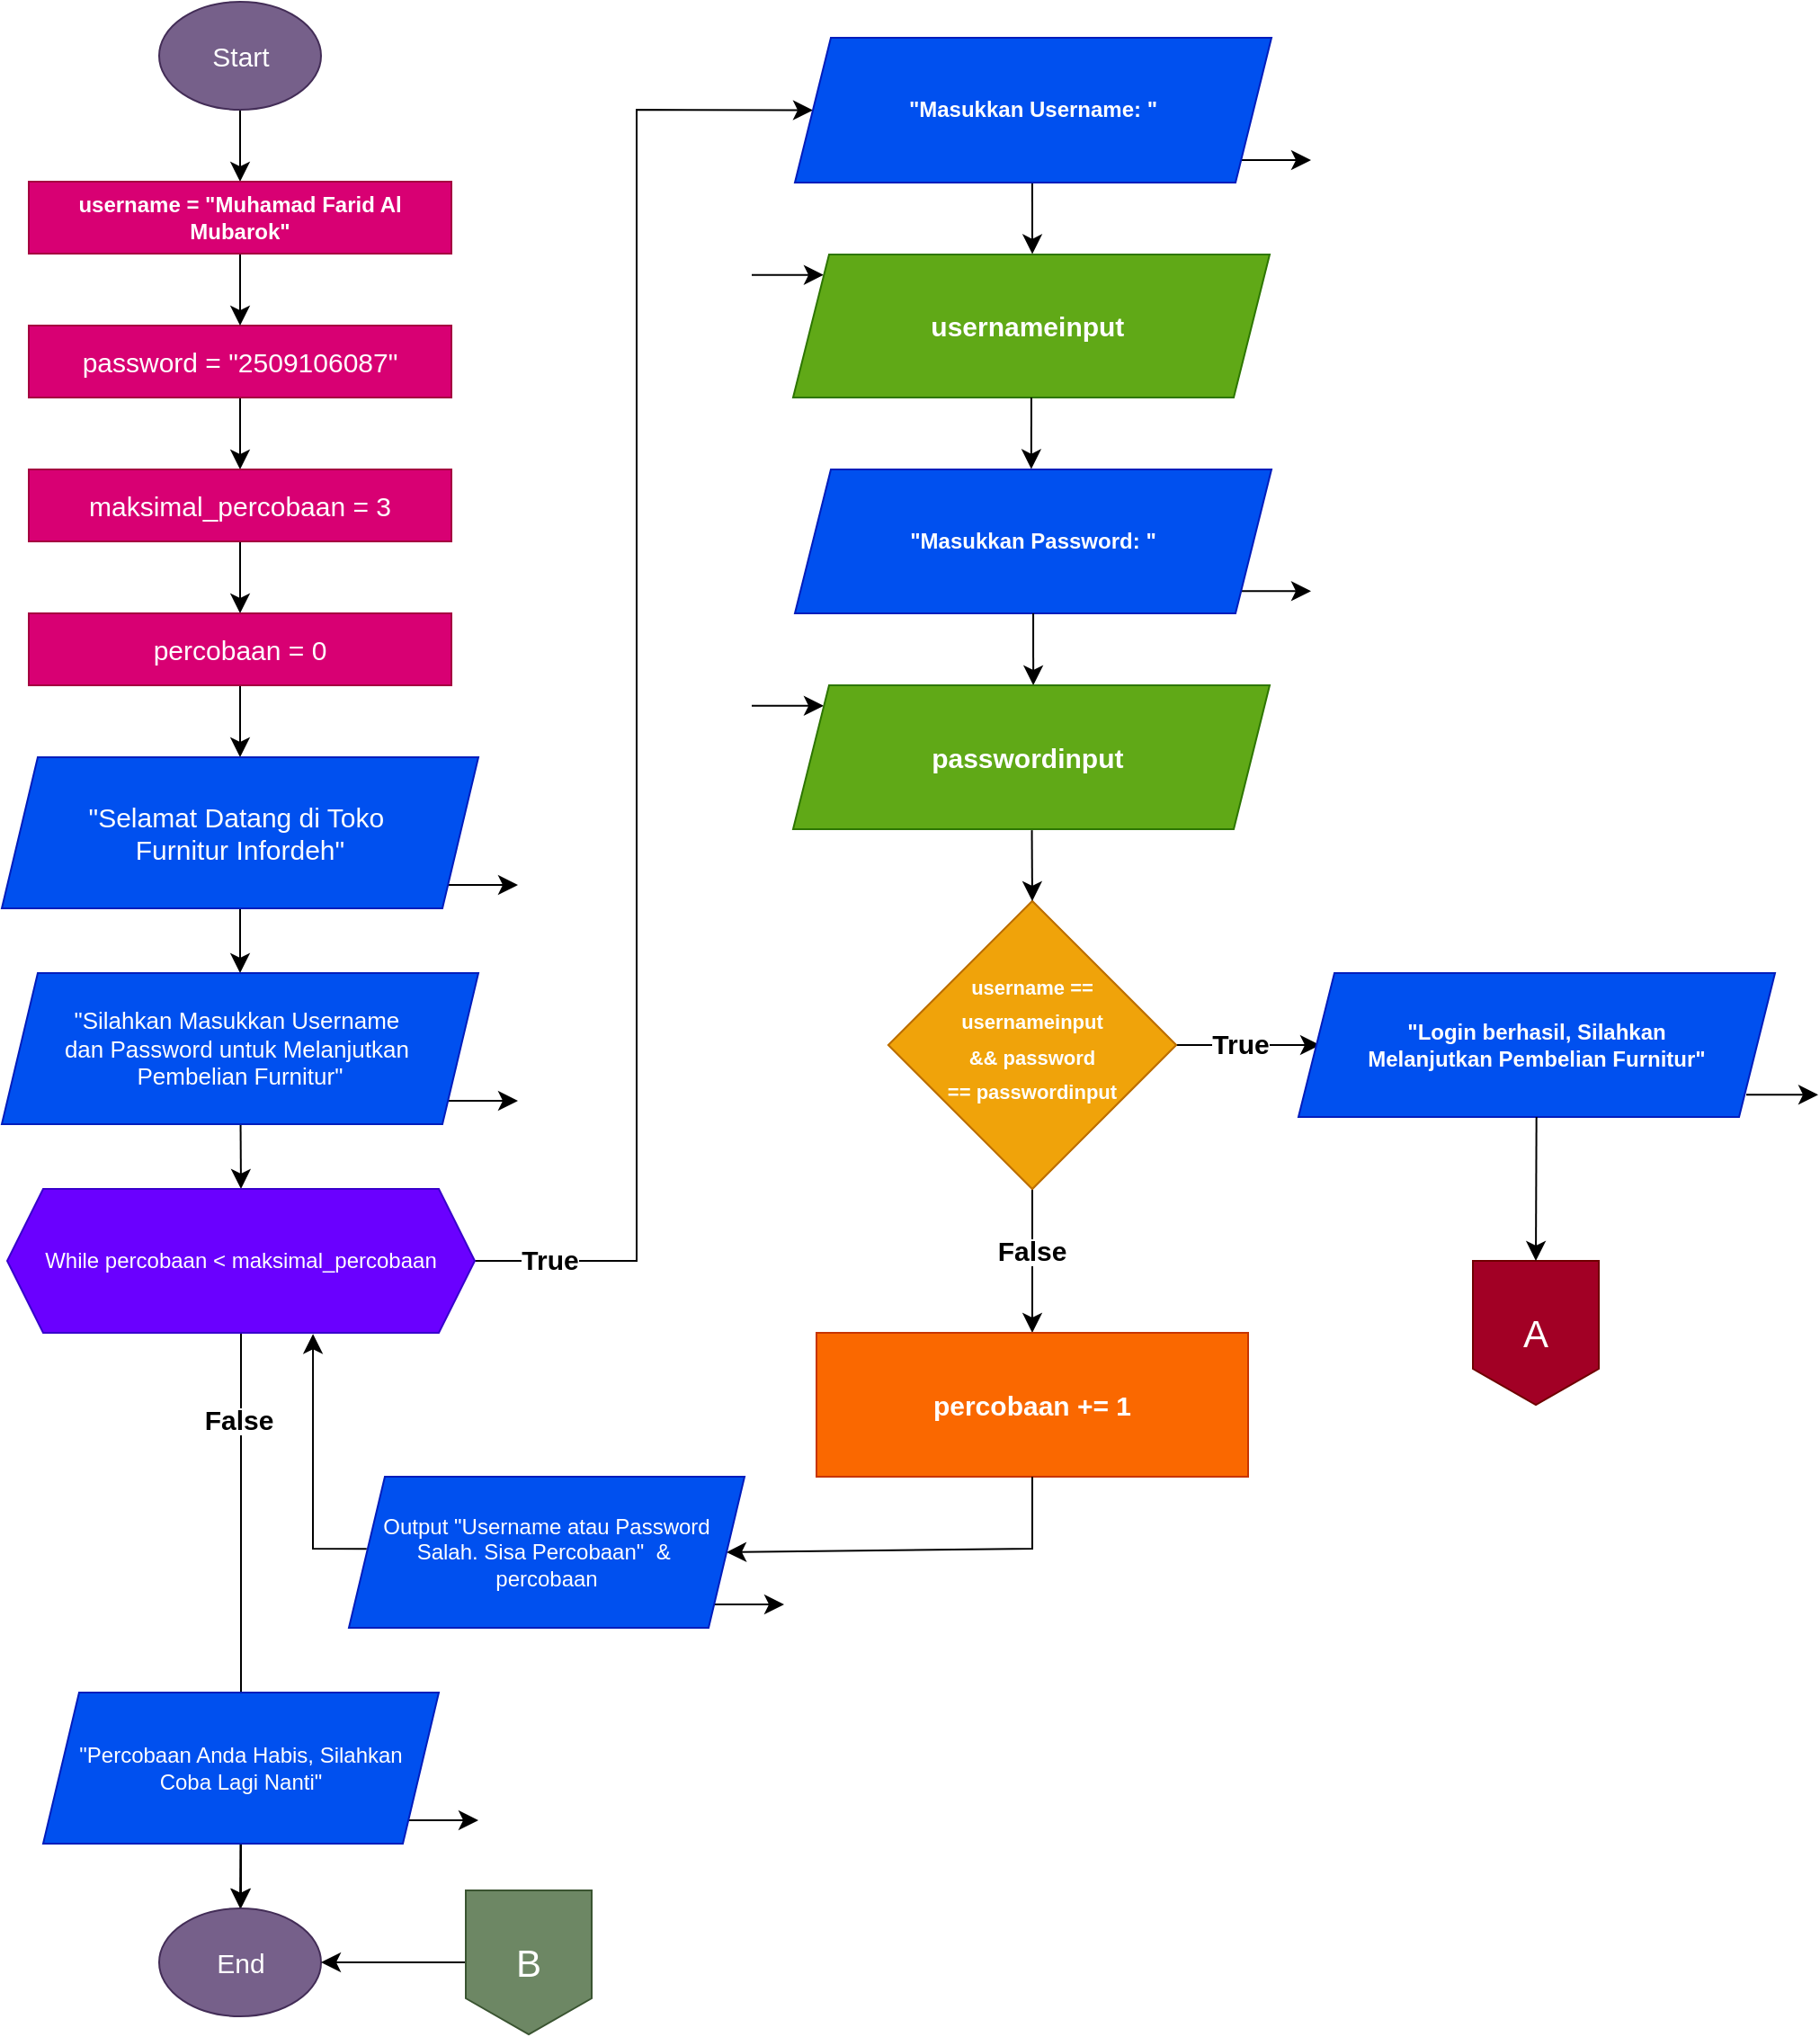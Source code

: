 <mxfile version="28.2.5" pages="2">
  <diagram name="Page-1" id="Ca5fE8_QbUdqb10VUNZf">
    <mxGraphModel grid="1" page="1" gridSize="10" guides="1" tooltips="1" connect="1" arrows="1" fold="1" pageScale="1" pageWidth="827" pageHeight="1169" background="none" math="0" shadow="0" adaptiveColors="none">
      <root>
        <mxCell id="0" />
        <mxCell id="1" parent="0" />
        <mxCell id="M3xPG9aRAHARubmrtnwA-4" value="" style="endArrow=classic;html=1;rounded=0;fontSize=12;startSize=8;endSize=8;curved=1;strokeWidth=1;" edge="1" parent="1">
          <mxGeometry width="50" height="50" relative="1" as="geometry">
            <mxPoint x="-2228" y="-129" as="sourcePoint" />
            <mxPoint x="-2188" y="-129" as="targetPoint" />
          </mxGeometry>
        </mxCell>
        <mxCell id="NB42LBabG6z-twnwsvqu-16" value="" style="endArrow=classic;html=1;rounded=0;fontSize=12;startSize=8;endSize=8;curved=1;strokeWidth=1;" edge="1" parent="1">
          <mxGeometry width="50" height="50" relative="1" as="geometry">
            <mxPoint x="-2206" y="-649" as="sourcePoint" />
            <mxPoint x="-2166" y="-649" as="targetPoint" />
          </mxGeometry>
        </mxCell>
        <mxCell id="NB42LBabG6z-twnwsvqu-4" style="edgeStyle=none;curved=1;rounded=0;orthogonalLoop=1;jettySize=auto;html=1;fontSize=12;startSize=8;endSize=8;strokeWidth=1;" edge="1" parent="1" source="NB42LBabG6z-twnwsvqu-1">
          <mxGeometry relative="1" as="geometry">
            <mxPoint x="-2320.5" y="-1040" as="targetPoint" />
          </mxGeometry>
        </mxCell>
        <mxCell id="NB42LBabG6z-twnwsvqu-1" value="&lt;font style=&quot;font-size: 15px;&quot;&gt;Start&lt;/font&gt;" style="ellipse;whiteSpace=wrap;html=1;labelBackgroundColor=none;fillColor=#76608a;fontColor=#ffffff;strokeColor=#432D57;strokeWidth=1;" vertex="1" parent="1">
          <mxGeometry x="-2365.5" y="-1140" width="90" height="60" as="geometry" />
        </mxCell>
        <mxCell id="NB42LBabG6z-twnwsvqu-10" style="edgeStyle=none;curved=1;rounded=0;orthogonalLoop=1;jettySize=auto;html=1;entryX=0.5;entryY=0;entryDx=0;entryDy=0;fontSize=12;startSize=8;endSize=8;strokeWidth=1;" edge="1" parent="1" source="NB42LBabG6z-twnwsvqu-5" target="NB42LBabG6z-twnwsvqu-8">
          <mxGeometry relative="1" as="geometry" />
        </mxCell>
        <mxCell id="NB42LBabG6z-twnwsvqu-5" value="&lt;font style=&quot;font-size: 15px;&quot;&gt;password = &quot;2509106087&quot;&lt;/font&gt;" style="rounded=0;whiteSpace=wrap;html=1;labelBackgroundColor=none;fillColor=#d80073;fontColor=#ffffff;strokeColor=#A50040;strokeWidth=1;" vertex="1" parent="1">
          <mxGeometry x="-2438" y="-960" width="235" height="40" as="geometry" />
        </mxCell>
        <mxCell id="NB42LBabG6z-twnwsvqu-7" style="edgeStyle=none;curved=1;rounded=0;orthogonalLoop=1;jettySize=auto;html=1;entryX=0.5;entryY=0;entryDx=0;entryDy=0;fontSize=12;startSize=8;endSize=8;strokeWidth=1;" edge="1" parent="1" source="NB42LBabG6z-twnwsvqu-6" target="NB42LBabG6z-twnwsvqu-5">
          <mxGeometry relative="1" as="geometry" />
        </mxCell>
        <mxCell id="NB42LBabG6z-twnwsvqu-6" value="&lt;font&gt;&lt;b&gt;username = &quot;Muhamad Farid Al Mubarok&quot;&lt;/b&gt;&lt;/font&gt;" style="rounded=0;whiteSpace=wrap;html=1;labelBackgroundColor=none;fillColor=#d80073;fontColor=#ffffff;strokeColor=#A50040;strokeWidth=1;" vertex="1" parent="1">
          <mxGeometry x="-2438" y="-1040" width="235" height="40" as="geometry" />
        </mxCell>
        <mxCell id="NB42LBabG6z-twnwsvqu-12" style="edgeStyle=none;curved=1;rounded=0;orthogonalLoop=1;jettySize=auto;html=1;entryX=0.5;entryY=0;entryDx=0;entryDy=0;fontSize=12;startSize=8;endSize=8;strokeWidth=1;" edge="1" parent="1" source="NB42LBabG6z-twnwsvqu-8" target="NB42LBabG6z-twnwsvqu-11">
          <mxGeometry relative="1" as="geometry" />
        </mxCell>
        <mxCell id="NB42LBabG6z-twnwsvqu-8" value="&lt;font style=&quot;font-size: 15px;&quot;&gt;maksimal_percobaan = 3&lt;/font&gt;" style="rounded=0;whiteSpace=wrap;html=1;labelBackgroundColor=none;fillColor=#d80073;fontColor=#ffffff;strokeColor=#A50040;strokeWidth=1;" vertex="1" parent="1">
          <mxGeometry x="-2438" y="-880" width="235" height="40" as="geometry" />
        </mxCell>
        <mxCell id="NB42LBabG6z-twnwsvqu-15" style="edgeStyle=none;curved=1;rounded=0;orthogonalLoop=1;jettySize=auto;html=1;fontSize=12;startSize=8;endSize=8;entryX=0.5;entryY=0;entryDx=0;entryDy=0;strokeWidth=1;" edge="1" parent="1" source="NB42LBabG6z-twnwsvqu-11" target="NB42LBabG6z-twnwsvqu-13">
          <mxGeometry relative="1" as="geometry">
            <mxPoint x="-2320.5" y="-730" as="targetPoint" />
          </mxGeometry>
        </mxCell>
        <mxCell id="NB42LBabG6z-twnwsvqu-11" value="&lt;font style=&quot;font-size: 15px;&quot;&gt;percobaan = 0&lt;/font&gt;" style="rounded=0;whiteSpace=wrap;html=1;labelBackgroundColor=none;fillColor=#d80073;fontColor=#ffffff;strokeColor=#A50040;strokeWidth=1;" vertex="1" parent="1">
          <mxGeometry x="-2438" y="-800" width="235" height="40" as="geometry" />
        </mxCell>
        <mxCell id="NB42LBabG6z-twnwsvqu-25" style="edgeStyle=none;curved=1;rounded=0;orthogonalLoop=1;jettySize=auto;html=1;entryX=0.5;entryY=0;entryDx=0;entryDy=0;fontSize=12;startSize=8;endSize=8;strokeWidth=1;" edge="1" parent="1" source="NB42LBabG6z-twnwsvqu-13" target="NB42LBabG6z-twnwsvqu-24">
          <mxGeometry relative="1" as="geometry" />
        </mxCell>
        <mxCell id="NB42LBabG6z-twnwsvqu-13" value="&lt;span style=&quot;font-size: 15px;&quot;&gt;&quot;Selamat Datang di Toko&amp;nbsp;&lt;/span&gt;&lt;div&gt;&lt;span style=&quot;font-size: 15px;&quot;&gt;Furnitur Infordeh&lt;/span&gt;&lt;span style=&quot;font-size: 15px; background-color: transparent; color: light-dark(rgb(255, 255, 255), rgb(18, 18, 18));&quot;&gt;&quot;&lt;/span&gt;&lt;/div&gt;" style="shape=parallelogram;perimeter=parallelogramPerimeter;whiteSpace=wrap;html=1;fixedSize=1;labelBackgroundColor=none;fillColor=#0050ef;strokeColor=#001DBC;fontColor=#ffffff;strokeWidth=1;" vertex="1" parent="1">
          <mxGeometry x="-2453" y="-720" width="265" height="84" as="geometry" />
        </mxCell>
        <mxCell id="NB42LBabG6z-twnwsvqu-23" value="" style="endArrow=classic;html=1;rounded=0;fontSize=12;startSize=8;endSize=8;curved=1;strokeWidth=1;" edge="1" parent="1">
          <mxGeometry width="50" height="50" relative="1" as="geometry">
            <mxPoint x="-2206" y="-529" as="sourcePoint" />
            <mxPoint x="-2166" y="-529" as="targetPoint" />
          </mxGeometry>
        </mxCell>
        <mxCell id="EJ0serRsP6o-vz7GZu9J-1" style="edgeStyle=none;curved=1;rounded=0;orthogonalLoop=1;jettySize=auto;html=1;entryX=0.5;entryY=0;entryDx=0;entryDy=0;fontSize=12;startSize=8;endSize=8;strokeWidth=1;" edge="1" parent="1" source="NB42LBabG6z-twnwsvqu-24" target="NB42LBabG6z-twnwsvqu-32">
          <mxGeometry relative="1" as="geometry" />
        </mxCell>
        <mxCell id="NB42LBabG6z-twnwsvqu-24" value="&lt;font style=&quot;font-size: 13px;&quot;&gt;&quot;Silahkan Masukkan Username&amp;nbsp;&lt;/font&gt;&lt;div&gt;&lt;font style=&quot;font-size: 13px;&quot;&gt;dan Password untuk&amp;nbsp;&lt;span style=&quot;background-color: transparent; color: light-dark(rgb(255, 255, 255), rgb(18, 18, 18));&quot;&gt;Melanjutkan&amp;nbsp;&lt;/span&gt;&lt;/font&gt;&lt;div&gt;&lt;div&gt;&lt;font style=&quot;font-size: 13px;&quot;&gt;Pembelian Furnitur&quot;&lt;/font&gt;&lt;/div&gt;&lt;/div&gt;&lt;/div&gt;" style="shape=parallelogram;perimeter=parallelogramPerimeter;whiteSpace=wrap;html=1;fixedSize=1;labelBackgroundColor=none;fillColor=#0050ef;strokeColor=#001DBC;fontColor=#ffffff;strokeWidth=1;" vertex="1" parent="1">
          <mxGeometry x="-2453" y="-600" width="265" height="84" as="geometry" />
        </mxCell>
        <mxCell id="EJ0serRsP6o-vz7GZu9J-38" style="edgeStyle=none;curved=0;rounded=0;orthogonalLoop=1;jettySize=auto;html=1;fontSize=12;startSize=8;endSize=8;exitX=1;exitY=0.5;exitDx=0;exitDy=0;entryX=0;entryY=0.5;entryDx=0;entryDy=0;strokeWidth=1;" edge="1" parent="1" source="NB42LBabG6z-twnwsvqu-32" target="EJ0serRsP6o-vz7GZu9J-12">
          <mxGeometry relative="1" as="geometry">
            <mxPoint x="-2010" y="-1080" as="targetPoint" />
            <Array as="points">
              <mxPoint x="-2100" y="-440" />
              <mxPoint x="-2100" y="-1080" />
            </Array>
          </mxGeometry>
        </mxCell>
        <mxCell id="EJ0serRsP6o-vz7GZu9J-75" style="edgeStyle=none;curved=1;rounded=0;orthogonalLoop=1;jettySize=auto;html=1;fontSize=12;startSize=8;endSize=8;strokeWidth=1;" edge="1" parent="1" source="NB42LBabG6z-twnwsvqu-32">
          <mxGeometry relative="1" as="geometry">
            <mxPoint x="-2320" y="-80" as="targetPoint" />
          </mxGeometry>
        </mxCell>
        <mxCell id="NB42LBabG6z-twnwsvqu-32" value="&lt;font style=&quot;color: rgb(255, 255, 255);&quot;&gt;While percobaan &amp;lt; maksimal_percobaan&lt;/font&gt;" style="shape=hexagon;perimeter=hexagonPerimeter2;whiteSpace=wrap;html=1;fixedSize=1;fillColor=#6a00ff;fontColor=#ffffff;strokeColor=#3700CC;strokeWidth=1;" vertex="1" parent="1">
          <mxGeometry x="-2450" y="-480" width="260" height="80" as="geometry" />
        </mxCell>
        <mxCell id="EJ0serRsP6o-vz7GZu9J-6" value="" style="group;strokeWidth=1;" connectable="0" vertex="1" parent="1">
          <mxGeometry x="-2036" y="-760" width="288" height="80" as="geometry" />
        </mxCell>
        <mxCell id="NB42LBabG6z-twnwsvqu-30" value="" style="endArrow=classic;html=1;rounded=0;fontSize=12;startSize=8;endSize=8;curved=1;strokeWidth=1;" edge="1" parent="EJ0serRsP6o-vz7GZu9J-6">
          <mxGeometry width="50" height="50" relative="1" as="geometry">
            <mxPoint y="11.429" as="sourcePoint" />
            <mxPoint x="40" y="11.429" as="targetPoint" />
          </mxGeometry>
        </mxCell>
        <mxCell id="EJ0serRsP6o-vz7GZu9J-11" value="" style="group;strokeWidth=1;" connectable="0" vertex="1" parent="1">
          <mxGeometry x="-2036" y="-999.5" width="288" height="79.5" as="geometry" />
        </mxCell>
        <mxCell id="NB42LBabG6z-twnwsvqu-27" value="" style="endArrow=classic;html=1;rounded=0;fontSize=12;startSize=8;endSize=8;curved=1;strokeWidth=1;" edge="1" parent="EJ0serRsP6o-vz7GZu9J-11">
          <mxGeometry width="50" height="50" relative="1" as="geometry">
            <mxPoint y="11.357" as="sourcePoint" />
            <mxPoint x="40" y="11.357" as="targetPoint" />
          </mxGeometry>
        </mxCell>
        <mxCell id="NB42LBabG6z-twnwsvqu-28" value="&lt;span style=&quot;font-size: 15px;&quot;&gt;&lt;b&gt;usernameinput&amp;nbsp;&lt;/b&gt;&lt;/span&gt;" style="shape=parallelogram;perimeter=parallelogramPerimeter;whiteSpace=wrap;html=1;fixedSize=1;labelBackgroundColor=none;fillColor=#60a917;strokeColor=#2D7600;fontColor=#ffffff;strokeWidth=1;" vertex="1" parent="EJ0serRsP6o-vz7GZu9J-11">
          <mxGeometry x="23" width="265" height="79.5" as="geometry" />
        </mxCell>
        <mxCell id="EJ0serRsP6o-vz7GZu9J-15" style="edgeStyle=none;curved=1;rounded=0;orthogonalLoop=1;jettySize=auto;html=1;entryX=0.502;entryY=-0.003;entryDx=0;entryDy=0;fontSize=12;startSize=8;endSize=8;entryPerimeter=0;exitX=0.498;exitY=1.006;exitDx=0;exitDy=0;exitPerimeter=0;strokeWidth=1;" edge="1" parent="1" source="EJ0serRsP6o-vz7GZu9J-12" target="NB42LBabG6z-twnwsvqu-28">
          <mxGeometry relative="1" as="geometry">
            <mxPoint x="-1879.019" y="-1039.5" as="sourcePoint" />
            <mxPoint x="-1879.5" y="-1000.5" as="targetPoint" />
          </mxGeometry>
        </mxCell>
        <mxCell id="EJ0serRsP6o-vz7GZu9J-19" value="" style="group;strokeWidth=1;" connectable="0" vertex="1" parent="1">
          <mxGeometry x="-2012" y="-1120" width="287" height="80.5" as="geometry" />
        </mxCell>
        <mxCell id="EJ0serRsP6o-vz7GZu9J-17" value="" style="endArrow=classic;html=1;rounded=0;fontSize=12;startSize=8;endSize=8;curved=1;strokeWidth=1;" edge="1" parent="EJ0serRsP6o-vz7GZu9J-19">
          <mxGeometry width="50" height="50" relative="1" as="geometry">
            <mxPoint x="247" y="68.042" as="sourcePoint" />
            <mxPoint x="287" y="68.042" as="targetPoint" />
          </mxGeometry>
        </mxCell>
        <mxCell id="EJ0serRsP6o-vz7GZu9J-12" value="&lt;b&gt;&lt;font&gt;&quot;Masukkan Username:&amp;nbsp;&lt;/font&gt;&lt;span style=&quot;background-color: transparent; color: light-dark(rgb(255, 255, 255), rgb(18, 18, 18));&quot;&gt;&quot;&lt;/span&gt;&lt;/b&gt;" style="shape=parallelogram;perimeter=parallelogramPerimeter;whiteSpace=wrap;html=1;fixedSize=1;labelBackgroundColor=none;fillColor=#0050ef;strokeColor=#001DBC;fontColor=#ffffff;strokeWidth=1;" vertex="1" parent="EJ0serRsP6o-vz7GZu9J-19">
          <mxGeometry width="265" height="80.5" as="geometry" />
        </mxCell>
        <mxCell id="EJ0serRsP6o-vz7GZu9J-20" value="" style="group;strokeWidth=1;" connectable="0" vertex="1" parent="1">
          <mxGeometry x="-2012" y="-880" width="287" height="80" as="geometry" />
        </mxCell>
        <mxCell id="EJ0serRsP6o-vz7GZu9J-21" value="" style="endArrow=classic;html=1;rounded=0;fontSize=12;startSize=8;endSize=8;curved=1;strokeWidth=1;" edge="1" parent="EJ0serRsP6o-vz7GZu9J-20">
          <mxGeometry width="50" height="50" relative="1" as="geometry">
            <mxPoint x="247" y="67.619" as="sourcePoint" />
            <mxPoint x="287" y="67.619" as="targetPoint" />
          </mxGeometry>
        </mxCell>
        <mxCell id="EJ0serRsP6o-vz7GZu9J-22" value="&lt;b&gt;&lt;font&gt;&quot;Masukkan Password:&amp;nbsp;&lt;/font&gt;&lt;span style=&quot;background-color: transparent; color: light-dark(rgb(255, 255, 255), rgb(18, 18, 18));&quot;&gt;&quot;&lt;/span&gt;&lt;/b&gt;" style="shape=parallelogram;perimeter=parallelogramPerimeter;whiteSpace=wrap;html=1;fixedSize=1;labelBackgroundColor=none;fillColor=#0050ef;strokeColor=#001DBC;fontColor=#ffffff;strokeWidth=1;" vertex="1" parent="EJ0serRsP6o-vz7GZu9J-20">
          <mxGeometry width="265" height="80" as="geometry" />
        </mxCell>
        <mxCell id="EJ0serRsP6o-vz7GZu9J-24" style="edgeStyle=none;curved=1;rounded=0;orthogonalLoop=1;jettySize=auto;html=1;entryX=0.496;entryY=-0.003;entryDx=0;entryDy=0;entryPerimeter=0;fontSize=12;startSize=8;endSize=8;strokeWidth=1;" edge="1" parent="1" source="NB42LBabG6z-twnwsvqu-28" target="EJ0serRsP6o-vz7GZu9J-22">
          <mxGeometry relative="1" as="geometry" />
        </mxCell>
        <mxCell id="EJ0serRsP6o-vz7GZu9J-25" style="edgeStyle=none;curved=1;rounded=0;orthogonalLoop=1;jettySize=auto;html=1;entryX=0.504;entryY=0;entryDx=0;entryDy=0;entryPerimeter=0;fontSize=12;startSize=8;endSize=8;strokeWidth=1;" edge="1" parent="1" source="EJ0serRsP6o-vz7GZu9J-22" target="NB42LBabG6z-twnwsvqu-31">
          <mxGeometry relative="1" as="geometry" />
        </mxCell>
        <mxCell id="EJ0serRsP6o-vz7GZu9J-26" value="" style="group;strokeWidth=1;" connectable="0" vertex="1" parent="1">
          <mxGeometry x="-1960" y="-640" width="160" height="160" as="geometry" />
        </mxCell>
        <mxCell id="EJ0serRsP6o-vz7GZu9J-27" value="" style="rhombus;whiteSpace=wrap;html=1;labelBackgroundColor=none;fillColor=#f0a30a;fontColor=#000000;strokeColor=#BD7000;strokeWidth=1;" vertex="1" parent="EJ0serRsP6o-vz7GZu9J-26">
          <mxGeometry width="160" height="160" as="geometry" />
        </mxCell>
        <mxCell id="EJ0serRsP6o-vz7GZu9J-28" value="&lt;font style=&quot;color: rgb(255, 255, 255); font-size: 12px;&quot;&gt;username == usernameinput&lt;/font&gt;&lt;div&gt;&lt;font style=&quot;color: rgb(255, 255, 255); font-size: 12px;&quot;&gt;&lt;font style=&quot;&quot;&gt;&amp;amp;&amp;amp;&amp;nbsp;&lt;/font&gt;&lt;/font&gt;&lt;font style=&quot;color: light-dark(rgb(255, 255, 255), rgb(18, 18, 18)); font-size: 12px; background-color: transparent;&quot;&gt;password ==&amp;nbsp;&lt;/font&gt;&lt;span style=&quot;color: light-dark(rgb(255, 255, 255), rgb(18, 18, 18)); font-size: 12px; background-color: transparent;&quot;&gt;passwordinput&lt;/span&gt;&lt;/div&gt;" style="text;strokeColor=none;align=center;fillColor=none;html=1;verticalAlign=middle;whiteSpace=wrap;rounded=0;fontSize=16;strokeWidth=1;" vertex="1" parent="EJ0serRsP6o-vz7GZu9J-26">
          <mxGeometry x="8.235" y="32.941" width="143.529" height="84.706" as="geometry" />
        </mxCell>
        <mxCell id="EJ0serRsP6o-vz7GZu9J-29" value="" style="group;strokeWidth=1;" connectable="0" vertex="1" parent="EJ0serRsP6o-vz7GZu9J-26">
          <mxGeometry width="160" height="160" as="geometry" />
        </mxCell>
        <mxCell id="EJ0serRsP6o-vz7GZu9J-39" style="edgeStyle=none;curved=1;rounded=0;orthogonalLoop=1;jettySize=auto;html=1;fontSize=12;startSize=8;endSize=8;strokeWidth=1;" edge="1" parent="EJ0serRsP6o-vz7GZu9J-29" source="EJ0serRsP6o-vz7GZu9J-30">
          <mxGeometry relative="1" as="geometry">
            <mxPoint x="80" y="240" as="targetPoint" />
          </mxGeometry>
        </mxCell>
        <mxCell id="EJ0serRsP6o-vz7GZu9J-43" style="edgeStyle=none;curved=1;rounded=0;orthogonalLoop=1;jettySize=auto;html=1;fontSize=12;startSize=8;endSize=8;strokeWidth=1;" edge="1" parent="EJ0serRsP6o-vz7GZu9J-29" source="EJ0serRsP6o-vz7GZu9J-30">
          <mxGeometry relative="1" as="geometry">
            <mxPoint x="240.0" y="80" as="targetPoint" />
          </mxGeometry>
        </mxCell>
        <mxCell id="EJ0serRsP6o-vz7GZu9J-30" value="" style="rhombus;whiteSpace=wrap;html=1;labelBackgroundColor=none;fillColor=#f0a30a;fontColor=#000000;strokeColor=#BD7000;strokeWidth=1;" vertex="1" parent="EJ0serRsP6o-vz7GZu9J-29">
          <mxGeometry width="160" height="160" as="geometry" />
        </mxCell>
        <mxCell id="EJ0serRsP6o-vz7GZu9J-31" value="&lt;font style=&quot;color: rgb(255, 255, 255); font-size: 11px;&quot;&gt;&lt;b&gt;username == usernameinput&lt;/b&gt;&lt;/font&gt;&lt;div&gt;&lt;font style=&quot;font-size: 11px;&quot;&gt;&lt;b&gt;&lt;font style=&quot;color: rgb(255, 255, 255);&quot;&gt;&lt;font style=&quot;&quot;&gt;&amp;amp;&amp;amp;&amp;nbsp;&lt;/font&gt;&lt;/font&gt;&lt;font style=&quot;color: light-dark(rgb(255, 255, 255), rgb(18, 18, 18)); background-color: transparent;&quot;&gt;password ==&amp;nbsp;&lt;/font&gt;&lt;span style=&quot;color: light-dark(rgb(255, 255, 255), rgb(18, 18, 18)); background-color: transparent;&quot;&gt;passwordinput&lt;/span&gt;&lt;/b&gt;&lt;/font&gt;&lt;/div&gt;" style="text;strokeColor=none;align=center;fillColor=none;html=1;verticalAlign=middle;whiteSpace=wrap;rounded=0;fontSize=16;strokeWidth=1;" vertex="1" parent="EJ0serRsP6o-vz7GZu9J-29">
          <mxGeometry x="8.235" y="32.941" width="143.529" height="84.706" as="geometry" />
        </mxCell>
        <mxCell id="EJ0serRsP6o-vz7GZu9J-33" style="edgeStyle=none;curved=1;rounded=0;orthogonalLoop=1;jettySize=auto;html=1;entryX=0.5;entryY=0;entryDx=0;entryDy=0;fontSize=12;startSize=8;endSize=8;exitX=0.501;exitY=1.007;exitDx=0;exitDy=0;exitPerimeter=0;strokeWidth=1;" edge="1" parent="1" source="NB42LBabG6z-twnwsvqu-31" target="EJ0serRsP6o-vz7GZu9J-30">
          <mxGeometry relative="1" as="geometry" />
        </mxCell>
        <mxCell id="NB42LBabG6z-twnwsvqu-31" value="&lt;span style=&quot;font-size: 15px;&quot;&gt;&lt;b&gt;passwordinput&amp;nbsp;&lt;/b&gt;&lt;/span&gt;" style="shape=parallelogram;perimeter=parallelogramPerimeter;whiteSpace=wrap;html=1;fixedSize=1;labelBackgroundColor=none;fillColor=#60a917;strokeColor=#2D7600;fontColor=#ffffff;strokeWidth=1;" vertex="1" parent="1">
          <mxGeometry x="-2013" y="-760" width="265" height="80" as="geometry" />
        </mxCell>
        <mxCell id="EJ0serRsP6o-vz7GZu9J-36" value="&lt;span style=&quot;background-color: light-dark(#ffffff, var(--ge-dark-color, #121212));&quot;&gt;&lt;b&gt;&lt;font style=&quot;font-size: 15px;&quot;&gt;True&lt;/font&gt;&lt;/b&gt;&lt;/span&gt;" style="text;strokeColor=none;align=center;fillColor=none;html=1;verticalAlign=middle;whiteSpace=wrap;rounded=0;fontSize=13;glass=0;strokeWidth=1;" vertex="1" parent="1">
          <mxGeometry x="-2168" y="-454" width="40" height="25" as="geometry" />
        </mxCell>
        <mxCell id="EJ0serRsP6o-vz7GZu9J-46" value="&lt;span style=&quot;background-color: light-dark(#ffffff, var(--ge-dark-color, #121212));&quot;&gt;&lt;b&gt;&lt;font style=&quot;font-size: 15px;&quot;&gt;True&lt;/font&gt;&lt;/b&gt;&lt;/span&gt;" style="text;strokeColor=none;align=center;fillColor=none;html=1;verticalAlign=middle;whiteSpace=wrap;rounded=0;fontSize=13;glass=0;strokeWidth=1;" vertex="1" parent="1">
          <mxGeometry x="-1784" y="-574" width="40" height="25" as="geometry" />
        </mxCell>
        <mxCell id="EJ0serRsP6o-vz7GZu9J-48" value="&lt;font style=&quot;font-size: 21px;&quot;&gt;A&lt;/font&gt;" style="shape=offPageConnector;whiteSpace=wrap;html=1;fillColor=#a20025;fontColor=#ffffff;strokeColor=#6F0000;size=0.25;strokeWidth=1;" vertex="1" parent="1">
          <mxGeometry x="-1635" y="-440" width="70" height="80" as="geometry" />
        </mxCell>
        <mxCell id="EJ0serRsP6o-vz7GZu9J-49" value="" style="group;strokeWidth=1;" connectable="0" vertex="1" parent="1">
          <mxGeometry x="-1730" y="-600" width="287" height="80" as="geometry" />
        </mxCell>
        <mxCell id="EJ0serRsP6o-vz7GZu9J-50" value="" style="endArrow=classic;html=1;rounded=0;fontSize=12;startSize=8;endSize=8;curved=1;strokeWidth=1;" edge="1" parent="EJ0serRsP6o-vz7GZu9J-49">
          <mxGeometry width="50" height="50" relative="1" as="geometry">
            <mxPoint x="247" y="67.619" as="sourcePoint" />
            <mxPoint x="287" y="67.619" as="targetPoint" />
          </mxGeometry>
        </mxCell>
        <mxCell id="EJ0serRsP6o-vz7GZu9J-51" value="&lt;b&gt;&lt;font&gt;&quot;Login berhasil, Silahkan&lt;/font&gt;&lt;/b&gt;&lt;div&gt;&lt;b&gt;&lt;font&gt;Melanjutkan Pembelian Furnitur&lt;/font&gt;&lt;/b&gt;&lt;b style=&quot;background-color: transparent; color: light-dark(rgb(255, 255, 255), rgb(18, 18, 18));&quot;&gt;&lt;span style=&quot;background-color: transparent; color: light-dark(rgb(255, 255, 255), rgb(18, 18, 18));&quot;&gt;&quot;&lt;/span&gt;&lt;/b&gt;&lt;/div&gt;" style="shape=parallelogram;perimeter=parallelogramPerimeter;whiteSpace=wrap;html=1;fixedSize=1;labelBackgroundColor=none;fillColor=#0050ef;strokeColor=#001DBC;fontColor=#ffffff;strokeWidth=1;" vertex="1" parent="EJ0serRsP6o-vz7GZu9J-49">
          <mxGeometry x="-2" width="265" height="80" as="geometry" />
        </mxCell>
        <mxCell id="EJ0serRsP6o-vz7GZu9J-55" value="&lt;span style=&quot;background-color: light-dark(#ffffff, var(--ge-dark-color, #121212));&quot;&gt;&lt;b&gt;&lt;font style=&quot;font-size: 15px;&quot;&gt;False&lt;/font&gt;&lt;/b&gt;&lt;/span&gt;" style="text;strokeColor=none;align=center;fillColor=none;html=1;verticalAlign=middle;whiteSpace=wrap;rounded=0;fontSize=13;glass=0;strokeWidth=1;" vertex="1" parent="1">
          <mxGeometry x="-1900" y="-459" width="40" height="25" as="geometry" />
        </mxCell>
        <mxCell id="EJ0serRsP6o-vz7GZu9J-57" value="&lt;font style=&quot;font-size: 15px;&quot; color=&quot;#ffffff&quot;&gt;&lt;b&gt;percobaan += 1&lt;/b&gt;&lt;/font&gt;" style="rounded=0;whiteSpace=wrap;html=1;labelBackgroundColor=none;fillColor=#fa6800;strokeColor=#C73500;fontColor=#000000;strokeWidth=1;" vertex="1" parent="1">
          <mxGeometry x="-2000" y="-400" width="240" height="80" as="geometry" />
        </mxCell>
        <mxCell id="EJ0serRsP6o-vz7GZu9J-60" style="edgeStyle=none;curved=0;rounded=0;orthogonalLoop=1;jettySize=auto;html=1;fontSize=12;startSize=8;endSize=8;exitX=0.5;exitY=1;exitDx=0;exitDy=0;entryX=1;entryY=0.5;entryDx=0;entryDy=0;strokeWidth=1;" edge="1" parent="1" source="EJ0serRsP6o-vz7GZu9J-57" target="EJ0serRsP6o-vz7GZu9J-73">
          <mxGeometry relative="1" as="geometry">
            <mxPoint x="-2020" y="-160" as="targetPoint" />
            <mxPoint x="-1880" y="-280" as="sourcePoint" />
            <Array as="points">
              <mxPoint x="-1880" y="-280" />
            </Array>
          </mxGeometry>
        </mxCell>
        <mxCell id="EJ0serRsP6o-vz7GZu9J-72" value="" style="endArrow=classic;html=1;rounded=0;fontSize=12;startSize=8;endSize=8;curved=1;strokeWidth=1;" edge="1" parent="1">
          <mxGeometry width="50" height="50" relative="1" as="geometry">
            <mxPoint x="-2058" y="-249" as="sourcePoint" />
            <mxPoint x="-2018" y="-249" as="targetPoint" />
          </mxGeometry>
        </mxCell>
        <mxCell id="EJ0serRsP6o-vz7GZu9J-74" style="edgeStyle=none;curved=0;rounded=0;orthogonalLoop=1;jettySize=auto;html=1;fontSize=12;startSize=8;endSize=8;entryX=0.654;entryY=1.008;entryDx=0;entryDy=0;entryPerimeter=0;strokeWidth=1;exitX=0.045;exitY=0.477;exitDx=0;exitDy=0;exitPerimeter=0;" edge="1" parent="1" source="EJ0serRsP6o-vz7GZu9J-73" target="NB42LBabG6z-twnwsvqu-32">
          <mxGeometry relative="1" as="geometry">
            <mxPoint x="-2320" y="-80" as="targetPoint" />
            <Array as="points">
              <mxPoint x="-2280" y="-280" />
            </Array>
          </mxGeometry>
        </mxCell>
        <mxCell id="EJ0serRsP6o-vz7GZu9J-73" value="&lt;font&gt;Output &quot;Username atau Password&lt;/font&gt;&lt;div&gt;&lt;span style=&quot;background-color: transparent; color: light-dark(rgb(255, 255, 255), rgb(18, 18, 18));&quot;&gt;Salah. Sisa Percobaan&quot;&amp;nbsp; &amp;amp;&amp;nbsp;&lt;/span&gt;&lt;/div&gt;&lt;div&gt;&lt;span style=&quot;background-color: transparent; color: light-dark(rgb(255, 255, 255), rgb(18, 18, 18));&quot;&gt;percobaan&lt;/span&gt;&lt;/div&gt;" style="shape=parallelogram;perimeter=parallelogramPerimeter;whiteSpace=wrap;html=1;fixedSize=1;labelBackgroundColor=none;fillColor=#0050ef;strokeColor=#001DBC;fontColor=#ffffff;strokeWidth=1;" vertex="1" parent="1">
          <mxGeometry x="-2260" y="-320" width="220" height="84" as="geometry" />
        </mxCell>
        <mxCell id="eFYqdewFrBKmKpSrzBtn-1" value="&lt;span style=&quot;background-color: rgb(255, 255, 255);&quot;&gt;&lt;b&gt;&lt;font style=&quot;font-size: 15px;&quot;&gt;False&lt;/font&gt;&lt;/b&gt;&lt;/span&gt;" style="text;strokeColor=none;align=center;fillColor=none;html=1;verticalAlign=middle;whiteSpace=wrap;rounded=0;fontSize=13;glass=0;strokeWidth=1;" vertex="1" parent="1">
          <mxGeometry x="-2341" y="-365" width="40" height="25" as="geometry" />
        </mxCell>
        <mxCell id="eFYqdewFrBKmKpSrzBtn-6" value="&lt;font style=&quot;font-size: 15px;&quot;&gt;End&lt;/font&gt;" style="ellipse;whiteSpace=wrap;html=1;labelBackgroundColor=none;fillColor=#76608a;fontColor=#ffffff;strokeColor=#432D57;strokeWidth=1;" vertex="1" parent="1">
          <mxGeometry x="-2365.5" y="-80" width="90" height="60" as="geometry" />
        </mxCell>
        <mxCell id="M3xPG9aRAHARubmrtnwA-6" style="edgeStyle=none;curved=1;rounded=0;orthogonalLoop=1;jettySize=auto;html=1;entryX=0.5;entryY=0;entryDx=0;entryDy=0;fontSize=12;startSize=8;endSize=8;strokeWidth=1;" edge="1" parent="1" source="M3xPG9aRAHARubmrtnwA-1" target="eFYqdewFrBKmKpSrzBtn-6">
          <mxGeometry relative="1" as="geometry" />
        </mxCell>
        <mxCell id="M3xPG9aRAHARubmrtnwA-1" value="&lt;font&gt;&quot;Percobaan Anda Habis, Silahkan&lt;/font&gt;&lt;div&gt;&lt;font&gt;Coba Lagi Nanti&quot;&lt;/font&gt;&lt;/div&gt;" style="shape=parallelogram;perimeter=parallelogramPerimeter;whiteSpace=wrap;html=1;fixedSize=1;labelBackgroundColor=none;fillColor=#0050ef;strokeColor=#001DBC;fontColor=#ffffff;strokeWidth=1;" vertex="1" parent="1">
          <mxGeometry x="-2430" y="-200" width="220" height="84" as="geometry" />
        </mxCell>
        <mxCell id="InpF8NnxuLOlhOxyXS2x-2" style="edgeStyle=none;curved=1;rounded=0;orthogonalLoop=1;jettySize=auto;html=1;entryX=1;entryY=0.5;entryDx=0;entryDy=0;fontSize=12;startSize=8;endSize=8;" edge="1" parent="1" source="InpF8NnxuLOlhOxyXS2x-1" target="eFYqdewFrBKmKpSrzBtn-6">
          <mxGeometry relative="1" as="geometry" />
        </mxCell>
        <mxCell id="InpF8NnxuLOlhOxyXS2x-1" value="&lt;font style=&quot;font-size: 21px;&quot;&gt;B&lt;/font&gt;" style="shape=offPageConnector;whiteSpace=wrap;html=1;fillColor=#6d8764;fontColor=#ffffff;strokeColor=#3A5431;size=0.25;strokeWidth=1;" vertex="1" parent="1">
          <mxGeometry x="-2195" y="-90" width="70" height="80" as="geometry" />
        </mxCell>
        <mxCell id="tO4HgmDFFgcpiPErtR1R-1" style="edgeStyle=none;curved=1;rounded=0;orthogonalLoop=1;jettySize=auto;html=1;entryX=0.5;entryY=0;entryDx=0;entryDy=0;fontSize=12;startSize=8;endSize=8;" edge="1" parent="1" source="EJ0serRsP6o-vz7GZu9J-51" target="EJ0serRsP6o-vz7GZu9J-48">
          <mxGeometry relative="1" as="geometry" />
        </mxCell>
      </root>
    </mxGraphModel>
  </diagram>
  <diagram name="Page-2" id="4iI5O6xxio4YAPR6RXr_">
    <mxGraphModel grid="1" page="1" gridSize="10" guides="1" tooltips="1" connect="1" arrows="1" fold="1" pageScale="1" pageWidth="827" pageHeight="1169" background="none" math="0" shadow="0" adaptiveColors="none">
      <root>
        <mxCell id="PTaiKKOum4CIfFrdqULZ-0" />
        <mxCell id="PTaiKKOum4CIfFrdqULZ-1" parent="PTaiKKOum4CIfFrdqULZ-0" />
        <mxCell id="cMwvOM1kFsq60-cc6rYO-30" value="&lt;b style=&quot;&quot;&gt;&lt;font style=&quot;font-size: 16px;&quot;&gt;opsi&lt;/font&gt;&lt;/b&gt;" style="shape=parallelogram;perimeter=parallelogramPerimeter;whiteSpace=wrap;html=1;fixedSize=1;labelBackgroundColor=none;fillColor=#60a917;strokeColor=#2D7600;fontColor=#ffffff;strokeWidth=2;" vertex="1" parent="PTaiKKOum4CIfFrdqULZ-1">
          <mxGeometry x="-1492" y="-1119.5" width="265" height="80" as="geometry" />
        </mxCell>
        <mxCell id="K8XpXTK-snLWWa4-iQU6-5" value="" style="endArrow=classic;html=1;rounded=0;fontSize=12;startSize=8;endSize=8;curved=1;strokeWidth=2;" edge="1" parent="PTaiKKOum4CIfFrdqULZ-1">
          <mxGeometry width="50" height="50" relative="1" as="geometry">
            <mxPoint x="-1938" y="-740" as="sourcePoint" />
            <mxPoint x="-1898" y="-740" as="targetPoint" />
          </mxGeometry>
        </mxCell>
        <mxCell id="K8XpXTK-snLWWa4-iQU6-3" value="" style="endArrow=classic;html=1;rounded=0;fontSize=12;startSize=8;endSize=8;curved=1;strokeWidth=2;" edge="1" parent="PTaiKKOum4CIfFrdqULZ-1">
          <mxGeometry width="50" height="50" relative="1" as="geometry">
            <mxPoint x="-1978" y="-740" as="sourcePoint" />
            <mxPoint x="-1938" y="-740" as="targetPoint" />
          </mxGeometry>
        </mxCell>
        <mxCell id="CNv5LCnOB_2l3kCPG11n-0" value="&lt;font style=&quot;font-size: 21px;&quot;&gt;A&lt;/font&gt;" style="shape=offPageConnector;whiteSpace=wrap;html=1;fillColor=#a20025;fontColor=#ffffff;strokeColor=#6F0000;size=0.25;strokeWidth=2;" vertex="1" parent="PTaiKKOum4CIfFrdqULZ-1">
          <mxGeometry x="-2195" y="-1160" width="70" height="80" as="geometry" />
        </mxCell>
        <mxCell id="Fv2vAcClSlKmoDz8q_r7-0" style="edgeStyle=none;curved=1;rounded=0;orthogonalLoop=1;jettySize=auto;html=1;fontSize=12;startSize=8;endSize=8;strokeWidth=2;" edge="1" parent="PTaiKKOum4CIfFrdqULZ-1">
          <mxGeometry relative="1" as="geometry">
            <mxPoint x="-2160" y="-1040" as="targetPoint" />
            <mxPoint x="-2160" y="-1080" as="sourcePoint" />
          </mxGeometry>
        </mxCell>
        <mxCell id="K8XpXTK-snLWWa4-iQU6-4" style="edgeStyle=none;curved=1;rounded=0;orthogonalLoop=1;jettySize=auto;html=1;entryX=0.5;entryY=0;entryDx=0;entryDy=0;fontSize=12;startSize=8;endSize=8;strokeWidth=2;" edge="1" parent="PTaiKKOum4CIfFrdqULZ-1" source="6ELRw3LTQ4tNbTOBKlDv-1" target="K8XpXTK-snLWWa4-iQU6-1">
          <mxGeometry relative="1" as="geometry" />
        </mxCell>
        <mxCell id="6ELRw3LTQ4tNbTOBKlDv-1" value="&lt;span style=&quot;font-size: 15px;&quot;&gt;&lt;b&gt;&quot;Daftar Furnitur&quot;&lt;/b&gt;&lt;/span&gt;&lt;div&gt;&lt;span style=&quot;font-size: 15px;&quot;&gt;&lt;b&gt;&quot;1. Sofa, Harga Rp. 500.000 per unit&quot;&lt;/b&gt;&lt;/span&gt;&lt;/div&gt;&lt;div&gt;&lt;b&gt;&lt;span style=&quot;font-size: 15px;&quot;&gt;&quot;2. Meja Belajar, Harga Rp. 250.000 per unit&quot;&lt;/span&gt;&lt;span style=&quot;font-size: 15px;&quot;&gt;&lt;/span&gt;&lt;/b&gt;&lt;/div&gt;&lt;div&gt;&lt;span style=&quot;font-size: 15px;&quot;&gt;&lt;b&gt;&quot;3. Rak Lemari, Harga Rp. 150.000 per unit&quot;&lt;/b&gt;&lt;/span&gt;&lt;span style=&quot;font-size: 15px;&quot;&gt;&lt;/span&gt;&lt;/div&gt;" style="shape=parallelogram;perimeter=parallelogramPerimeter;whiteSpace=wrap;html=1;fixedSize=1;labelBackgroundColor=none;fillColor=#0050ef;strokeColor=#001DBC;fontColor=#ffffff;strokeWidth=2;" vertex="1" parent="PTaiKKOum4CIfFrdqULZ-1">
          <mxGeometry x="-2400" y="-1040" width="480" height="120" as="geometry" />
        </mxCell>
        <mxCell id="K8XpXTK-snLWWa4-iQU6-7" style="edgeStyle=none;curved=1;rounded=0;orthogonalLoop=1;jettySize=auto;html=1;fontSize=12;startSize=8;endSize=8;strokeWidth=2;" edge="1" parent="PTaiKKOum4CIfFrdqULZ-1" source="K8XpXTK-snLWWa4-iQU6-1">
          <mxGeometry relative="1" as="geometry">
            <mxPoint x="-2160" y="-680" as="targetPoint" />
          </mxGeometry>
        </mxCell>
        <mxCell id="K8XpXTK-snLWWa4-iQU6-1" value="&lt;b style=&quot;&quot;&gt;&lt;font style=&quot;font-size: 13px;&quot;&gt;&quot;Ketentuan: &quot;&lt;/font&gt;&lt;/b&gt;&lt;div&gt;&lt;b&gt;&lt;font style=&quot;font-size: 13px;&quot;&gt;&quot;1. Pilih Opsi 4, untuk membatalkan Pembelian&quot;&lt;/font&gt;&lt;/b&gt;&lt;/div&gt;&lt;div&gt;&lt;b&gt;&lt;font style=&quot;font-size: 13px;&quot;&gt;&quot;2.&amp;nbsp;&lt;span style=&quot;background-color: transparent;&quot;&gt;Jika Total bayar mencapai Rp.700.000 atau lebih, Anda&amp;nbsp;&lt;/span&gt;&lt;/font&gt;&lt;/b&gt;&lt;/div&gt;&lt;div&gt;&lt;b&gt;&lt;font style=&quot;font-size: 13px;&quot;&gt;&lt;span style=&quot;background-color: transparent;&quot;&gt;mendapatkan diskon 20%.&lt;/span&gt;&lt;span style=&quot;background-color: transparent; color: light-dark(rgb(255, 255, 255), rgb(18, 18, 18));&quot;&gt;&quot;&lt;/span&gt;&lt;/font&gt;&lt;/b&gt;&lt;/div&gt;&lt;div&gt;&lt;b&gt;&lt;font style=&quot;font-size: 13px;&quot;&gt;&quot;3.&amp;nbsp;&lt;span style=&quot;background-color: transparent;&quot;&gt;Jika Total bayar mencapai Rp.500.000 atau Rp.699.000, Anda mendapatkan diskon 8%.&lt;/span&gt;&quot;&lt;/font&gt;&lt;/b&gt;&lt;/div&gt;&lt;div&gt;&lt;b&gt;&lt;font style=&quot;font-size: 13px;&quot;&gt;&quot;4.&amp;nbsp;&lt;span style=&quot;background-color: transparent;&quot;&gt;Jika Total bayar mencapai Rp.150.000 sampai Rp.499.000, Anda mendapatkan Kitchen Set.&lt;/span&gt;&lt;span style=&quot;background-color: transparent; color: light-dark(rgb(255, 255, 255), rgb(18, 18, 18));&quot;&gt;&quot;&lt;/span&gt;&lt;/font&gt;&lt;/b&gt;&lt;/div&gt;" style="shape=parallelogram;perimeter=parallelogramPerimeter;whiteSpace=wrap;html=1;fixedSize=1;labelBackgroundColor=none;fillColor=#0050ef;strokeColor=#001DBC;fontColor=#ffffff;strokeWidth=2;" vertex="1" parent="PTaiKKOum4CIfFrdqULZ-1">
          <mxGeometry x="-2400" y="-880" width="480" height="160" as="geometry" />
        </mxCell>
        <mxCell id="K8XpXTK-snLWWa4-iQU6-6" value="" style="endArrow=classic;html=1;rounded=0;fontSize=12;startSize=8;endSize=8;curved=1;strokeWidth=2;" edge="1" parent="PTaiKKOum4CIfFrdqULZ-1">
          <mxGeometry width="50" height="50" relative="1" as="geometry">
            <mxPoint x="-1937" y="-940" as="sourcePoint" />
            <mxPoint x="-1897" y="-940" as="targetPoint" />
          </mxGeometry>
        </mxCell>
        <mxCell id="x-6gmkKD_jie9upnqQzy-0" value="" style="endArrow=classic;html=1;rounded=0;fontSize=12;startSize=8;endSize=8;curved=1;strokeWidth=2;" edge="1" parent="PTaiKKOum4CIfFrdqULZ-1">
          <mxGeometry width="50" height="50" relative="1" as="geometry">
            <mxPoint x="-2043.5" y="-615" as="sourcePoint" />
            <mxPoint x="-2003.5" y="-615" as="targetPoint" />
          </mxGeometry>
        </mxCell>
        <mxCell id="x-6gmkKD_jie9upnqQzy-1" value="&lt;b&gt;&lt;font style=&quot;font-size: 15px;&quot;&gt;&lt;font style=&quot;&quot;&gt;&quot;Masukkan Opsi:&amp;nbsp;&lt;/font&gt;&lt;span style=&quot;background-color: transparent; color: light-dark(rgb(255, 255, 255), rgb(18, 18, 18));&quot;&gt;&quot;&lt;/span&gt;&lt;/font&gt;&lt;/b&gt;" style="shape=parallelogram;perimeter=parallelogramPerimeter;whiteSpace=wrap;html=1;fixedSize=1;labelBackgroundColor=none;fillColor=#0050ef;strokeColor=#001DBC;fontColor=#ffffff;strokeWidth=2;" vertex="1" parent="PTaiKKOum4CIfFrdqULZ-1">
          <mxGeometry x="-2292.5" y="-680" width="265" height="80" as="geometry" />
        </mxCell>
        <mxCell id="LVjgPK6gJG1BmsHdK_d1-0" value="" style="group;strokeWidth=2;" connectable="0" vertex="1" parent="PTaiKKOum4CIfFrdqULZ-1">
          <mxGeometry x="-2315" y="-560" width="288" height="80" as="geometry" />
        </mxCell>
        <mxCell id="LVjgPK6gJG1BmsHdK_d1-1" value="" style="endArrow=classic;html=1;rounded=0;fontSize=12;startSize=8;endSize=8;curved=1;strokeWidth=2;" edge="1" parent="LVjgPK6gJG1BmsHdK_d1-0">
          <mxGeometry width="50" height="50" relative="1" as="geometry">
            <mxPoint y="11.429" as="sourcePoint" />
            <mxPoint x="40" y="11.429" as="targetPoint" />
          </mxGeometry>
        </mxCell>
        <mxCell id="LVjgPK6gJG1BmsHdK_d1-4" style="edgeStyle=none;curved=1;rounded=0;orthogonalLoop=1;jettySize=auto;html=1;fontSize=12;startSize=8;endSize=8;entryX=0.5;entryY=0;entryDx=0;entryDy=0;exitX=0.498;exitY=1.002;exitDx=0;exitDy=0;exitPerimeter=0;strokeWidth=2;" edge="1" parent="PTaiKKOum4CIfFrdqULZ-1" source="LVjgPK6gJG1BmsHdK_d1-2" target="k-GieqLXGt5dhlpsbIaE-6">
          <mxGeometry relative="1" as="geometry">
            <mxPoint x="-2159.5" y="-440" as="targetPoint" />
          </mxGeometry>
        </mxCell>
        <mxCell id="LVjgPK6gJG1BmsHdK_d1-2" value="&lt;b style=&quot;&quot;&gt;&lt;font style=&quot;font-size: 16px;&quot;&gt;opsi&lt;/font&gt;&lt;/b&gt;" style="shape=parallelogram;perimeter=parallelogramPerimeter;whiteSpace=wrap;html=1;fixedSize=1;labelBackgroundColor=none;fillColor=#60a917;strokeColor=#2D7600;fontColor=#ffffff;strokeWidth=2;" vertex="1" parent="PTaiKKOum4CIfFrdqULZ-1">
          <mxGeometry x="-2292" y="-560" width="265" height="80" as="geometry" />
        </mxCell>
        <mxCell id="LVjgPK6gJG1BmsHdK_d1-3" style="edgeStyle=none;curved=1;rounded=0;orthogonalLoop=1;jettySize=auto;html=1;entryX=0.498;entryY=0;entryDx=0;entryDy=0;entryPerimeter=0;fontSize=12;startSize=8;endSize=8;strokeWidth=2;" edge="1" parent="PTaiKKOum4CIfFrdqULZ-1" source="x-6gmkKD_jie9upnqQzy-1" target="LVjgPK6gJG1BmsHdK_d1-2">
          <mxGeometry relative="1" as="geometry" />
        </mxCell>
        <mxCell id="k-GieqLXGt5dhlpsbIaE-0" value="" style="group;strokeWidth=2;" connectable="0" vertex="1" parent="PTaiKKOum4CIfFrdqULZ-1">
          <mxGeometry x="-2210" y="-410" width="100" height="100" as="geometry" />
        </mxCell>
        <mxCell id="k-GieqLXGt5dhlpsbIaE-1" value="" style="rhombus;whiteSpace=wrap;html=1;labelBackgroundColor=none;fillColor=#f0a30a;fontColor=#000000;strokeColor=#BD7000;strokeWidth=2;" vertex="1" parent="k-GieqLXGt5dhlpsbIaE-0">
          <mxGeometry width="100" height="100" as="geometry" />
        </mxCell>
        <mxCell id="k-GieqLXGt5dhlpsbIaE-2" value="&lt;font style=&quot;color: rgb(255, 255, 255); font-size: 12px;&quot;&gt;username == usernameinput&lt;/font&gt;&lt;div&gt;&lt;font style=&quot;color: rgb(255, 255, 255); font-size: 12px;&quot;&gt;&lt;font style=&quot;&quot;&gt;&amp;amp;&amp;amp;&amp;nbsp;&lt;/font&gt;&lt;/font&gt;&lt;font style=&quot;color: light-dark(rgb(255, 255, 255), rgb(18, 18, 18)); font-size: 12px; background-color: transparent;&quot;&gt;password ==&amp;nbsp;&lt;/font&gt;&lt;span style=&quot;color: light-dark(rgb(255, 255, 255), rgb(18, 18, 18)); font-size: 12px; background-color: transparent;&quot;&gt;passwordinput&lt;/span&gt;&lt;/div&gt;" style="text;strokeColor=none;align=center;fillColor=none;html=1;verticalAlign=middle;whiteSpace=wrap;rounded=0;fontSize=16;strokeWidth=2;" vertex="1" parent="k-GieqLXGt5dhlpsbIaE-0">
          <mxGeometry x="5.147" y="20.588" width="89.706" height="52.941" as="geometry" />
        </mxCell>
        <mxCell id="k-GieqLXGt5dhlpsbIaE-3" value="" style="group;strokeWidth=2;" connectable="0" vertex="1" parent="k-GieqLXGt5dhlpsbIaE-0">
          <mxGeometry width="100" height="100" as="geometry" />
        </mxCell>
        <mxCell id="k-GieqLXGt5dhlpsbIaE-4" style="edgeStyle=none;curved=1;rounded=0;orthogonalLoop=1;jettySize=auto;html=1;fontSize=12;startSize=8;endSize=8;strokeWidth=2;" edge="1" parent="k-GieqLXGt5dhlpsbIaE-3" source="k-GieqLXGt5dhlpsbIaE-6">
          <mxGeometry relative="1" as="geometry">
            <mxPoint x="50" y="240" as="targetPoint" />
          </mxGeometry>
        </mxCell>
        <mxCell id="k-GieqLXGt5dhlpsbIaE-6" value="" style="rhombus;whiteSpace=wrap;html=1;labelBackgroundColor=none;fillColor=#f0a30a;fontColor=#000000;strokeColor=#BD7000;strokeWidth=2;" vertex="1" parent="k-GieqLXGt5dhlpsbIaE-3">
          <mxGeometry width="100" height="100" as="geometry" />
        </mxCell>
        <mxCell id="k-GieqLXGt5dhlpsbIaE-7" value="&lt;font style=&quot;font-size: 15px;&quot; color=&quot;#ffffff&quot;&gt;&lt;b style=&quot;&quot;&gt;opsi == 1&lt;/b&gt;&lt;/font&gt;" style="text;strokeColor=none;align=center;fillColor=none;html=1;verticalAlign=middle;whiteSpace=wrap;rounded=0;fontSize=16;strokeWidth=2;" vertex="1" parent="k-GieqLXGt5dhlpsbIaE-3">
          <mxGeometry x="5.147" y="20.588" width="89.706" height="52.941" as="geometry" />
        </mxCell>
        <mxCell id="l5JsZLAq_R4otMTeesrO-0" value="&lt;span style=&quot;background-color: rgb(255, 255, 255);&quot;&gt;&lt;b&gt;&lt;font style=&quot;font-size: 15px;&quot;&gt;False&lt;/font&gt;&lt;/b&gt;&lt;/span&gt;" style="text;strokeColor=none;align=center;fillColor=none;html=1;verticalAlign=middle;whiteSpace=wrap;rounded=0;fontSize=13;glass=0;strokeWidth=2;" vertex="1" parent="PTaiKKOum4CIfFrdqULZ-1">
          <mxGeometry x="-2180" y="-260" width="40" height="25" as="geometry" />
        </mxCell>
        <mxCell id="l5JsZLAq_R4otMTeesrO-1" value="" style="group;strokeWidth=2;" connectable="0" vertex="1" parent="PTaiKKOum4CIfFrdqULZ-1">
          <mxGeometry x="-2210" y="-170" width="100" height="100" as="geometry" />
        </mxCell>
        <mxCell id="l5JsZLAq_R4otMTeesrO-2" value="" style="rhombus;whiteSpace=wrap;html=1;labelBackgroundColor=none;fillColor=#f0a30a;fontColor=#000000;strokeColor=#BD7000;strokeWidth=2;" vertex="1" parent="l5JsZLAq_R4otMTeesrO-1">
          <mxGeometry width="100" height="100" as="geometry" />
        </mxCell>
        <mxCell id="l5JsZLAq_R4otMTeesrO-3" value="&lt;font style=&quot;color: rgb(255, 255, 255); font-size: 12px;&quot;&gt;username == usernameinput&lt;/font&gt;&lt;div&gt;&lt;font style=&quot;color: rgb(255, 255, 255); font-size: 12px;&quot;&gt;&lt;font style=&quot;&quot;&gt;&amp;amp;&amp;amp;&amp;nbsp;&lt;/font&gt;&lt;/font&gt;&lt;font style=&quot;color: light-dark(rgb(255, 255, 255), rgb(18, 18, 18)); font-size: 12px; background-color: transparent;&quot;&gt;password ==&amp;nbsp;&lt;/font&gt;&lt;span style=&quot;color: light-dark(rgb(255, 255, 255), rgb(18, 18, 18)); font-size: 12px; background-color: transparent;&quot;&gt;passwordinput&lt;/span&gt;&lt;/div&gt;" style="text;strokeColor=none;align=center;fillColor=none;html=1;verticalAlign=middle;whiteSpace=wrap;rounded=0;fontSize=16;strokeWidth=2;" vertex="1" parent="l5JsZLAq_R4otMTeesrO-1">
          <mxGeometry x="5.147" y="20.588" width="89.706" height="52.941" as="geometry" />
        </mxCell>
        <mxCell id="l5JsZLAq_R4otMTeesrO-4" value="" style="group;strokeWidth=2;" connectable="0" vertex="1" parent="l5JsZLAq_R4otMTeesrO-1">
          <mxGeometry width="100" height="100" as="geometry" />
        </mxCell>
        <mxCell id="l5JsZLAq_R4otMTeesrO-5" style="edgeStyle=none;curved=1;rounded=0;orthogonalLoop=1;jettySize=auto;html=1;fontSize=12;startSize=8;endSize=8;strokeWidth=2;" edge="1" parent="l5JsZLAq_R4otMTeesrO-4" source="l5JsZLAq_R4otMTeesrO-7">
          <mxGeometry relative="1" as="geometry">
            <mxPoint x="50" y="240" as="targetPoint" />
          </mxGeometry>
        </mxCell>
        <mxCell id="l5JsZLAq_R4otMTeesrO-7" value="" style="rhombus;whiteSpace=wrap;html=1;labelBackgroundColor=none;fillColor=#f0a30a;fontColor=#000000;strokeColor=#BD7000;strokeWidth=2;" vertex="1" parent="l5JsZLAq_R4otMTeesrO-4">
          <mxGeometry width="100" height="100" as="geometry" />
        </mxCell>
        <mxCell id="l5JsZLAq_R4otMTeesrO-8" value="&lt;font style=&quot;font-size: 15px;&quot; color=&quot;#ffffff&quot;&gt;&lt;b style=&quot;&quot;&gt;opsi == 2&lt;/b&gt;&lt;/font&gt;" style="text;strokeColor=none;align=center;fillColor=none;html=1;verticalAlign=middle;whiteSpace=wrap;rounded=0;fontSize=16;strokeWidth=2;" vertex="1" parent="l5JsZLAq_R4otMTeesrO-4">
          <mxGeometry x="5.147" y="20.588" width="89.706" height="52.941" as="geometry" />
        </mxCell>
        <mxCell id="l5JsZLAq_R4otMTeesrO-10" value="&lt;span style=&quot;background-color: rgb(255, 255, 255);&quot;&gt;&lt;b&gt;&lt;font style=&quot;font-size: 15px;&quot;&gt;False&lt;/font&gt;&lt;/b&gt;&lt;/span&gt;" style="text;strokeColor=none;align=center;fillColor=none;html=1;verticalAlign=middle;whiteSpace=wrap;rounded=0;fontSize=13;glass=0;strokeWidth=2;" vertex="1" parent="PTaiKKOum4CIfFrdqULZ-1">
          <mxGeometry x="-2180" y="-20" width="40" height="25" as="geometry" />
        </mxCell>
        <mxCell id="l5JsZLAq_R4otMTeesrO-11" value="" style="group;strokeWidth=2;" connectable="0" vertex="1" parent="PTaiKKOum4CIfFrdqULZ-1">
          <mxGeometry x="-2240" y="40" width="160" height="160" as="geometry" />
        </mxCell>
        <mxCell id="l5JsZLAq_R4otMTeesrO-13" value="&lt;font style=&quot;color: rgb(255, 255, 255); font-size: 12px;&quot;&gt;username == usernameinput&lt;/font&gt;&lt;div&gt;&lt;font style=&quot;color: rgb(255, 255, 255); font-size: 12px;&quot;&gt;&lt;font style=&quot;&quot;&gt;&amp;amp;&amp;amp;&amp;nbsp;&lt;/font&gt;&lt;/font&gt;&lt;font style=&quot;color: light-dark(rgb(255, 255, 255), rgb(18, 18, 18)); font-size: 12px; background-color: transparent;&quot;&gt;password ==&amp;nbsp;&lt;/font&gt;&lt;span style=&quot;color: light-dark(rgb(255, 255, 255), rgb(18, 18, 18)); font-size: 12px; background-color: transparent;&quot;&gt;passwordinput&lt;/span&gt;&lt;/div&gt;" style="text;strokeColor=none;align=center;fillColor=none;html=1;verticalAlign=middle;whiteSpace=wrap;rounded=0;fontSize=16;strokeWidth=2;" vertex="1" parent="l5JsZLAq_R4otMTeesrO-11">
          <mxGeometry x="8.235" y="32.941" width="143.529" height="84.706" as="geometry" />
        </mxCell>
        <mxCell id="l5JsZLAq_R4otMTeesrO-14" value="" style="group;strokeWidth=2;" connectable="0" vertex="1" parent="l5JsZLAq_R4otMTeesrO-11">
          <mxGeometry x="30" y="30" width="100" height="100" as="geometry" />
        </mxCell>
        <mxCell id="l5JsZLAq_R4otMTeesrO-17" value="" style="rhombus;whiteSpace=wrap;html=1;labelBackgroundColor=none;fillColor=#f0a30a;fontColor=#000000;strokeColor=#BD7000;strokeWidth=2;" vertex="1" parent="l5JsZLAq_R4otMTeesrO-14">
          <mxGeometry width="100" height="100" as="geometry" />
        </mxCell>
        <mxCell id="l5JsZLAq_R4otMTeesrO-18" value="&lt;font style=&quot;font-size: 15px;&quot; color=&quot;#ffffff&quot;&gt;&lt;b style=&quot;&quot;&gt;opsi == 3&lt;/b&gt;&lt;/font&gt;" style="text;strokeColor=none;align=center;fillColor=none;html=1;verticalAlign=middle;whiteSpace=wrap;rounded=0;fontSize=16;strokeWidth=2;" vertex="1" parent="l5JsZLAq_R4otMTeesrO-14">
          <mxGeometry x="5.147" y="20.588" width="89.706" height="52.941" as="geometry" />
        </mxCell>
        <mxCell id="l5JsZLAq_R4otMTeesrO-21" value="" style="group;strokeWidth=2;" connectable="0" vertex="1" parent="PTaiKKOum4CIfFrdqULZ-1">
          <mxGeometry x="-2210" y="310" width="100" height="100" as="geometry" />
        </mxCell>
        <mxCell id="l5JsZLAq_R4otMTeesrO-22" value="" style="rhombus;whiteSpace=wrap;html=1;labelBackgroundColor=none;fillColor=#f0a30a;fontColor=#000000;strokeColor=#BD7000;strokeWidth=2;" vertex="1" parent="l5JsZLAq_R4otMTeesrO-21">
          <mxGeometry width="100" height="100" as="geometry" />
        </mxCell>
        <mxCell id="l5JsZLAq_R4otMTeesrO-23" value="&lt;font style=&quot;color: rgb(255, 255, 255); font-size: 12px;&quot;&gt;username == usernameinput&lt;/font&gt;&lt;div&gt;&lt;font style=&quot;color: rgb(255, 255, 255); font-size: 12px;&quot;&gt;&lt;font style=&quot;&quot;&gt;&amp;amp;&amp;amp;&amp;nbsp;&lt;/font&gt;&lt;/font&gt;&lt;font style=&quot;color: light-dark(rgb(255, 255, 255), rgb(18, 18, 18)); font-size: 12px; background-color: transparent;&quot;&gt;password ==&amp;nbsp;&lt;/font&gt;&lt;span style=&quot;color: light-dark(rgb(255, 255, 255), rgb(18, 18, 18)); font-size: 12px; background-color: transparent;&quot;&gt;passwordinput&lt;/span&gt;&lt;/div&gt;" style="text;strokeColor=none;align=center;fillColor=none;html=1;verticalAlign=middle;whiteSpace=wrap;rounded=0;fontSize=16;strokeWidth=2;" vertex="1" parent="l5JsZLAq_R4otMTeesrO-21">
          <mxGeometry x="5.147" y="20.588" width="89.706" height="52.941" as="geometry" />
        </mxCell>
        <mxCell id="l5JsZLAq_R4otMTeesrO-24" value="" style="group;strokeWidth=2;" connectable="0" vertex="1" parent="l5JsZLAq_R4otMTeesrO-21">
          <mxGeometry width="100" height="100" as="geometry" />
        </mxCell>
        <mxCell id="l5JsZLAq_R4otMTeesrO-27" value="" style="rhombus;whiteSpace=wrap;html=1;labelBackgroundColor=none;fillColor=#f0a30a;fontColor=#000000;strokeColor=#BD7000;strokeWidth=2;" vertex="1" parent="l5JsZLAq_R4otMTeesrO-24">
          <mxGeometry width="100" height="100" as="geometry" />
        </mxCell>
        <mxCell id="l5JsZLAq_R4otMTeesrO-28" value="&lt;font style=&quot;font-size: 15px;&quot; color=&quot;#ffffff&quot;&gt;&lt;b style=&quot;&quot;&gt;opsi == 4&lt;/b&gt;&lt;/font&gt;" style="text;strokeColor=none;align=center;fillColor=none;html=1;verticalAlign=middle;whiteSpace=wrap;rounded=0;fontSize=16;strokeWidth=2;" vertex="1" parent="l5JsZLAq_R4otMTeesrO-24">
          <mxGeometry x="5.147" y="20.588" width="89.706" height="52.941" as="geometry" />
        </mxCell>
        <mxCell id="5hMa2PHAevh56yEIKa_D-0" style="edgeStyle=none;curved=1;rounded=0;orthogonalLoop=1;jettySize=auto;html=1;entryX=0.5;entryY=0;entryDx=0;entryDy=0;fontSize=12;startSize=8;endSize=8;strokeWidth=2;" edge="1" parent="PTaiKKOum4CIfFrdqULZ-1" source="OS-0XGq2Pmk7rzwYf5hu-0" target="OS-0XGq2Pmk7rzwYf5hu-1">
          <mxGeometry relative="1" as="geometry" />
        </mxCell>
        <mxCell id="OS-0XGq2Pmk7rzwYf5hu-0" value="&lt;font style=&quot;font-size: 15px;&quot;&gt;furnitur = &quot;Sofa&quot;&lt;/font&gt;" style="rounded=0;whiteSpace=wrap;html=1;labelBackgroundColor=none;fillColor=#d80073;fontColor=#ffffff;strokeColor=#A50040;strokeWidth=2;" vertex="1" parent="PTaiKKOum4CIfFrdqULZ-1">
          <mxGeometry x="-2000" y="-380" width="160" height="40" as="geometry" />
        </mxCell>
        <mxCell id="cMwvOM1kFsq60-cc6rYO-35" style="edgeStyle=none;curved=1;rounded=0;orthogonalLoop=1;jettySize=auto;html=1;entryX=0.5;entryY=0;entryDx=0;entryDy=0;fontSize=12;startSize=8;endSize=8;strokeWidth=2;" edge="1" parent="PTaiKKOum4CIfFrdqULZ-1" source="OS-0XGq2Pmk7rzwYf5hu-1" target="cMwvOM1kFsq60-cc6rYO-34">
          <mxGeometry relative="1" as="geometry" />
        </mxCell>
        <mxCell id="OS-0XGq2Pmk7rzwYf5hu-1" value="&lt;font style=&quot;font-size: 15px;&quot;&gt;harga = 500000&lt;/font&gt;" style="rounded=0;whiteSpace=wrap;html=1;labelBackgroundColor=none;fillColor=#d80073;fontColor=#ffffff;strokeColor=#A50040;strokeWidth=2;" vertex="1" parent="PTaiKKOum4CIfFrdqULZ-1">
          <mxGeometry x="-2000" y="-300" width="160" height="40" as="geometry" />
        </mxCell>
        <mxCell id="5hMa2PHAevh56yEIKa_D-1" style="edgeStyle=none;curved=1;rounded=0;orthogonalLoop=1;jettySize=auto;html=1;entryX=0.5;entryY=0;entryDx=0;entryDy=0;fontSize=12;startSize=8;endSize=8;strokeWidth=2;" edge="1" parent="PTaiKKOum4CIfFrdqULZ-1" source="OS-0XGq2Pmk7rzwYf5hu-3" target="OS-0XGq2Pmk7rzwYf5hu-4">
          <mxGeometry relative="1" as="geometry" />
        </mxCell>
        <mxCell id="OS-0XGq2Pmk7rzwYf5hu-3" value="&lt;font style=&quot;font-size: 14px;&quot;&gt;furnitur = &quot;Meja Belajar&quot;&lt;/font&gt;" style="rounded=0;whiteSpace=wrap;html=1;labelBackgroundColor=none;fillColor=#d80073;fontColor=#ffffff;strokeColor=#A50040;strokeWidth=2;" vertex="1" parent="PTaiKKOum4CIfFrdqULZ-1">
          <mxGeometry x="-2000" y="-140" width="160" height="40" as="geometry" />
        </mxCell>
        <mxCell id="8wJ6ep62otXbJwz7257E-6" style="edgeStyle=none;curved=1;rounded=0;orthogonalLoop=1;jettySize=auto;html=1;entryX=0.5;entryY=0;entryDx=0;entryDy=0;fontSize=12;startSize=8;endSize=8;strokeWidth=2;" edge="1" parent="PTaiKKOum4CIfFrdqULZ-1" source="OS-0XGq2Pmk7rzwYf5hu-4" target="cMwvOM1kFsq60-cc6rYO-38">
          <mxGeometry relative="1" as="geometry" />
        </mxCell>
        <mxCell id="OS-0XGq2Pmk7rzwYf5hu-4" value="&lt;font style=&quot;font-size: 15px;&quot;&gt;harga = 250000&lt;/font&gt;" style="rounded=0;whiteSpace=wrap;html=1;labelBackgroundColor=none;fillColor=#d80073;fontColor=#ffffff;strokeColor=#A50040;strokeWidth=2;" vertex="1" parent="PTaiKKOum4CIfFrdqULZ-1">
          <mxGeometry x="-2000" y="-60" width="160" height="40" as="geometry" />
        </mxCell>
        <mxCell id="OS-0XGq2Pmk7rzwYf5hu-6" value="&lt;font style=&quot;font-size: 14px;&quot;&gt;furnitur = &quot;Rak Lemari&quot;&lt;/font&gt;" style="rounded=0;whiteSpace=wrap;html=1;labelBackgroundColor=none;fillColor=#d80073;fontColor=#ffffff;strokeColor=#A50040;strokeWidth=2;" vertex="1" parent="PTaiKKOum4CIfFrdqULZ-1">
          <mxGeometry x="-2000" y="100" width="160" height="40" as="geometry" />
        </mxCell>
        <mxCell id="5hMa2PHAevh56yEIKa_D-7" style="edgeStyle=none;curved=1;rounded=0;orthogonalLoop=1;jettySize=auto;html=1;entryX=0.5;entryY=0;entryDx=0;entryDy=0;fontSize=12;startSize=8;endSize=8;strokeWidth=2;" edge="1" parent="PTaiKKOum4CIfFrdqULZ-1" target="5hMa2PHAevh56yEIKa_D-9">
          <mxGeometry relative="1" as="geometry">
            <mxPoint x="-1920" y="140" as="sourcePoint" />
          </mxGeometry>
        </mxCell>
        <mxCell id="5hMa2PHAevh56yEIKa_D-9" value="&lt;font style=&quot;font-size: 15px;&quot;&gt;harga = 150000&lt;/font&gt;" style="rounded=0;whiteSpace=wrap;html=1;labelBackgroundColor=none;fillColor=#d80073;fontColor=#ffffff;strokeColor=#A50040;strokeWidth=2;" vertex="1" parent="PTaiKKOum4CIfFrdqULZ-1">
          <mxGeometry x="-2000" y="180" width="160" height="40" as="geometry" />
        </mxCell>
        <mxCell id="cMwvOM1kFsq60-cc6rYO-19" style="edgeStyle=none;curved=1;rounded=0;orthogonalLoop=1;jettySize=auto;html=1;entryX=0.034;entryY=0.497;entryDx=0;entryDy=0;fontSize=12;startSize=8;endSize=8;entryPerimeter=0;strokeWidth=2;" edge="1" parent="PTaiKKOum4CIfFrdqULZ-1" source="5hMa2PHAevh56yEIKa_D-16" target="cMwvOM1kFsq60-cc6rYO-31">
          <mxGeometry relative="1" as="geometry">
            <mxPoint x="-1480" y="-1080" as="targetPoint" />
          </mxGeometry>
        </mxCell>
        <mxCell id="5hMa2PHAevh56yEIKa_D-16" value="A" style="ellipse;whiteSpace=wrap;html=1;aspect=fixed;fillColor=#e51400;fontColor=#ffffff;strokeColor=#B20000;strokeWidth=2;" vertex="1" parent="PTaiKKOum4CIfFrdqULZ-1">
          <mxGeometry x="-1620" y="-1109.5" width="60" height="60" as="geometry" />
        </mxCell>
        <mxCell id="5hMa2PHAevh56yEIKa_D-17" value="" style="endArrow=classic;html=1;rounded=0;fontSize=12;startSize=8;endSize=8;curved=1;strokeWidth=2;" edge="1" parent="PTaiKKOum4CIfFrdqULZ-1">
          <mxGeometry width="50" height="50" relative="1" as="geometry">
            <mxPoint x="-2043.5" y="585" as="sourcePoint" />
            <mxPoint x="-2003.5" y="585" as="targetPoint" />
          </mxGeometry>
        </mxCell>
        <mxCell id="5hMa2PHAevh56yEIKa_D-19" style="edgeStyle=none;curved=0;rounded=0;orthogonalLoop=1;jettySize=auto;html=1;fontSize=12;startSize=8;endSize=8;entryX=0;entryY=0.5;entryDx=0;entryDy=0;strokeWidth=2;" edge="1" parent="PTaiKKOum4CIfFrdqULZ-1" source="5hMa2PHAevh56yEIKa_D-18" target="6ELRw3LTQ4tNbTOBKlDv-1">
          <mxGeometry relative="1" as="geometry">
            <mxPoint x="-2440" y="-950" as="targetPoint" />
            <Array as="points">
              <mxPoint x="-2440" y="560" />
              <mxPoint x="-2440" y="-980" />
            </Array>
          </mxGeometry>
        </mxCell>
        <mxCell id="5hMa2PHAevh56yEIKa_D-18" value="&lt;b&gt;&lt;font style=&quot;font-size: 13px;&quot;&gt;&quot;Opsi Tidak Tersedia, Silahkan Pilih&amp;nbsp;&lt;/font&gt;&lt;/b&gt;&lt;div&gt;&lt;b&gt;&lt;font style=&quot;font-size: 13px;&quot;&gt;Opsi yang Tersedia&lt;/font&gt;&lt;span style=&quot;font-size: 13px; background-color: transparent; color: light-dark(rgb(255, 255, 255), rgb(18, 18, 18));&quot;&gt;&quot;&lt;/span&gt;&lt;/b&gt;&lt;/div&gt;" style="shape=parallelogram;perimeter=parallelogramPerimeter;whiteSpace=wrap;html=1;fixedSize=1;labelBackgroundColor=none;fillColor=#0050ef;strokeColor=#001DBC;fontColor=#ffffff;strokeWidth=2;" vertex="1" parent="PTaiKKOum4CIfFrdqULZ-1">
          <mxGeometry x="-2292.5" y="520" width="265" height="80" as="geometry" />
        </mxCell>
        <mxCell id="5hMa2PHAevh56yEIKa_D-20" value="" style="endArrow=classic;html=1;rounded=0;fontSize=12;startSize=8;endSize=8;curved=1;strokeWidth=2;" edge="1" parent="PTaiKKOum4CIfFrdqULZ-1">
          <mxGeometry width="50" height="50" relative="1" as="geometry">
            <mxPoint x="-1760" y="385" as="sourcePoint" />
            <mxPoint x="-1720" y="385" as="targetPoint" />
          </mxGeometry>
        </mxCell>
        <mxCell id="uGM97lTLrSrTxCMJukGJ-0" style="edgeStyle=none;curved=1;rounded=0;orthogonalLoop=1;jettySize=auto;html=1;entryX=0.5;entryY=0;entryDx=0;entryDy=0;fontSize=12;startSize=8;endSize=8;strokeWidth=2;" edge="1" parent="PTaiKKOum4CIfFrdqULZ-1" source="5hMa2PHAevh56yEIKa_D-21" target="cMwvOM1kFsq60-cc6rYO-0">
          <mxGeometry relative="1" as="geometry" />
        </mxCell>
        <mxCell id="5hMa2PHAevh56yEIKa_D-21" value="&lt;b&gt;&lt;font style=&quot;font-size: 13px;&quot;&gt;&quot;Anda Membatalkan Pembelian&lt;/font&gt;&lt;span style=&quot;font-size: 13px; background-color: transparent; color: light-dark(rgb(255, 255, 255), rgb(18, 18, 18));&quot;&gt;&quot;&lt;/span&gt;&lt;/b&gt;" style="shape=parallelogram;perimeter=parallelogramPerimeter;whiteSpace=wrap;html=1;fixedSize=1;labelBackgroundColor=none;fillColor=#0050ef;strokeColor=#001DBC;fontColor=#ffffff;strokeWidth=2;" vertex="1" parent="PTaiKKOum4CIfFrdqULZ-1">
          <mxGeometry x="-2009" y="320" width="265" height="80" as="geometry" />
        </mxCell>
        <mxCell id="cMwvOM1kFsq60-cc6rYO-0" value="&lt;font style=&quot;font-size: 21px;&quot;&gt;B&lt;/font&gt;" style="shape=offPageConnector;whiteSpace=wrap;html=1;fillColor=#6d8764;fontColor=#ffffff;strokeColor=#3A5431;size=0.25;strokeWidth=2;" vertex="1" parent="PTaiKKOum4CIfFrdqULZ-1">
          <mxGeometry x="-1911" y="440" width="70" height="80" as="geometry" />
        </mxCell>
        <mxCell id="cMwvOM1kFsq60-cc6rYO-14" value="A" style="ellipse;whiteSpace=wrap;html=1;aspect=fixed;fillColor=#e51400;fontColor=#ffffff;strokeColor=#B20000;strokeWidth=2;" vertex="1" parent="PTaiKKOum4CIfFrdqULZ-1">
          <mxGeometry x="-1760" y="10" width="60" height="60" as="geometry" />
        </mxCell>
        <mxCell id="cMwvOM1kFsq60-cc6rYO-32" style="edgeStyle=none;curved=1;rounded=0;orthogonalLoop=1;jettySize=auto;html=1;entryX=0.49;entryY=-0.006;entryDx=0;entryDy=0;fontSize=12;startSize=8;endSize=8;entryPerimeter=0;strokeWidth=2;" edge="1" parent="PTaiKKOum4CIfFrdqULZ-1" source="cMwvOM1kFsq60-cc6rYO-31" target="5tM0rlMMOHgJLBMUpEGM-2">
          <mxGeometry relative="1" as="geometry">
            <mxPoint x="-1360" y="-1000" as="targetPoint" />
          </mxGeometry>
        </mxCell>
        <mxCell id="XaabsK1wjjEJuE63xhjc-0" style="edgeStyle=none;curved=0;rounded=0;orthogonalLoop=1;jettySize=auto;html=1;fontSize=12;startSize=8;endSize=8;entryX=0.5;entryY=0;entryDx=0;entryDy=0;strokeWidth=2;" edge="1" parent="PTaiKKOum4CIfFrdqULZ-1" source="cMwvOM1kFsq60-cc6rYO-34" target="cMwvOM1kFsq60-cc6rYO-14">
          <mxGeometry relative="1" as="geometry">
            <mxPoint x="-1730" as="targetPoint" />
            <Array as="points">
              <mxPoint x="-1730" y="-200" />
            </Array>
          </mxGeometry>
        </mxCell>
        <mxCell id="cMwvOM1kFsq60-cc6rYO-34" value="&lt;font style=&quot;font-size: 15px;&quot;&gt;total = 0&lt;/font&gt;" style="rounded=0;whiteSpace=wrap;html=1;labelBackgroundColor=none;fillColor=#d80073;fontColor=#ffffff;strokeColor=#A50040;strokeWidth=2;" vertex="1" parent="PTaiKKOum4CIfFrdqULZ-1">
          <mxGeometry x="-2000" y="-220" width="160" height="40" as="geometry" />
        </mxCell>
        <mxCell id="8wJ6ep62otXbJwz7257E-7" style="edgeStyle=none;curved=1;rounded=0;orthogonalLoop=1;jettySize=auto;html=1;entryX=0;entryY=0.5;entryDx=0;entryDy=0;fontSize=12;startSize=8;endSize=8;strokeWidth=2;" edge="1" parent="PTaiKKOum4CIfFrdqULZ-1" source="cMwvOM1kFsq60-cc6rYO-38" target="cMwvOM1kFsq60-cc6rYO-14">
          <mxGeometry relative="1" as="geometry" />
        </mxCell>
        <mxCell id="cMwvOM1kFsq60-cc6rYO-38" value="&lt;span style=&quot;font-size: 15px;&quot;&gt;total = 0&lt;/span&gt;" style="rounded=0;whiteSpace=wrap;html=1;labelBackgroundColor=none;fillColor=#d80073;fontColor=#ffffff;strokeColor=#A50040;strokeWidth=2;" vertex="1" parent="PTaiKKOum4CIfFrdqULZ-1">
          <mxGeometry x="-2000" y="20" width="160" height="40" as="geometry" />
        </mxCell>
        <mxCell id="XaabsK1wjjEJuE63xhjc-1" style="edgeStyle=none;curved=0;rounded=0;orthogonalLoop=1;jettySize=auto;html=1;fontSize=12;startSize=8;endSize=8;entryX=0.5;entryY=1;entryDx=0;entryDy=0;strokeWidth=2;" edge="1" parent="PTaiKKOum4CIfFrdqULZ-1" source="cMwvOM1kFsq60-cc6rYO-40" target="cMwvOM1kFsq60-cc6rYO-14">
          <mxGeometry relative="1" as="geometry">
            <mxPoint x="-1730" y="80" as="targetPoint" />
            <Array as="points">
              <mxPoint x="-1730" y="280" />
            </Array>
          </mxGeometry>
        </mxCell>
        <mxCell id="cMwvOM1kFsq60-cc6rYO-40" value="&lt;span style=&quot;font-size: 15px;&quot;&gt;total = 0&lt;/span&gt;" style="rounded=0;whiteSpace=wrap;html=1;labelBackgroundColor=none;fillColor=#d80073;fontColor=#ffffff;strokeColor=#A50040;strokeWidth=2;" vertex="1" parent="PTaiKKOum4CIfFrdqULZ-1">
          <mxGeometry x="-2000" y="260" width="160" height="40" as="geometry" />
        </mxCell>
        <mxCell id="cMwvOM1kFsq60-cc6rYO-41" style="edgeStyle=none;curved=1;rounded=0;orthogonalLoop=1;jettySize=auto;html=1;entryX=0.5;entryY=0;entryDx=0;entryDy=0;fontSize=12;startSize=8;endSize=8;strokeWidth=2;" edge="1" parent="PTaiKKOum4CIfFrdqULZ-1" source="5hMa2PHAevh56yEIKa_D-9" target="cMwvOM1kFsq60-cc6rYO-40">
          <mxGeometry relative="1" as="geometry" />
        </mxCell>
        <mxCell id="s13LLBIDEveklVVIfbGJ-8" style="edgeStyle=none;curved=1;rounded=0;orthogonalLoop=1;jettySize=auto;html=1;fontSize=12;startSize=8;endSize=8;entryX=0.5;entryY=-0.002;entryDx=0;entryDy=0;entryPerimeter=0;strokeWidth=2;" edge="1" parent="PTaiKKOum4CIfFrdqULZ-1" source="s13LLBIDEveklVVIfbGJ-0" target="8wJ6ep62otXbJwz7257E-2">
          <mxGeometry relative="1" as="geometry">
            <mxPoint x="-1359.5" y="-720" as="targetPoint" />
          </mxGeometry>
        </mxCell>
        <mxCell id="s13LLBIDEveklVVIfbGJ-0" value="&lt;font style=&quot;font-size: 15px; color: rgb(247, 247, 247);&quot;&gt;total += harga&lt;/font&gt;" style="rounded=0;whiteSpace=wrap;html=1;labelBackgroundColor=none;fillColor=#fa6800;fontColor=#000000;strokeColor=#C73500;strokeWidth=2;" vertex="1" parent="PTaiKKOum4CIfFrdqULZ-1">
          <mxGeometry x="-1439.5" y="-800" width="160" height="40" as="geometry" />
        </mxCell>
        <mxCell id="l5JsZLAq_R4otMTeesrO-15" style="edgeStyle=none;curved=1;rounded=0;orthogonalLoop=1;jettySize=auto;html=1;fontSize=12;startSize=8;endSize=8;strokeWidth=2;entryX=0.501;entryY=-0.008;entryDx=0;entryDy=0;entryPerimeter=0;" edge="1" parent="PTaiKKOum4CIfFrdqULZ-1" source="l5JsZLAq_R4otMTeesrO-17" target="l5JsZLAq_R4otMTeesrO-27">
          <mxGeometry relative="1" as="geometry">
            <mxPoint x="-2160" y="220" as="targetPoint" />
          </mxGeometry>
        </mxCell>
        <mxCell id="l5JsZLAq_R4otMTeesrO-25" style="edgeStyle=none;curved=1;rounded=0;orthogonalLoop=1;jettySize=auto;html=1;fontSize=12;startSize=8;endSize=8;strokeWidth=2;entryX=0.5;entryY=0;entryDx=0;entryDy=0;" edge="1" parent="PTaiKKOum4CIfFrdqULZ-1" source="l5JsZLAq_R4otMTeesrO-27" target="5hMa2PHAevh56yEIKa_D-18">
          <mxGeometry relative="1" as="geometry">
            <mxPoint x="-2160" y="460" as="targetPoint" />
          </mxGeometry>
        </mxCell>
        <mxCell id="l5JsZLAq_R4otMTeesrO-30" value="&lt;span style=&quot;background-color: rgb(255, 255, 255);&quot;&gt;&lt;b&gt;&lt;font style=&quot;font-size: 15px;&quot;&gt;False&lt;/font&gt;&lt;/b&gt;&lt;/span&gt;" style="text;strokeColor=none;align=center;fillColor=none;html=1;verticalAlign=middle;whiteSpace=wrap;rounded=0;fontSize=13;glass=0;strokeWidth=2;" vertex="1" parent="PTaiKKOum4CIfFrdqULZ-1">
          <mxGeometry x="-2180" y="440" width="40" height="25" as="geometry" />
        </mxCell>
        <mxCell id="l5JsZLAq_R4otMTeesrO-20" value="&lt;span style=&quot;background-color: rgb(255, 255, 255);&quot;&gt;&lt;b&gt;&lt;font style=&quot;font-size: 15px;&quot;&gt;False&lt;/font&gt;&lt;/b&gt;&lt;/span&gt;" style="text;strokeColor=none;align=center;fillColor=none;html=1;verticalAlign=middle;whiteSpace=wrap;rounded=0;fontSize=13;glass=0;strokeWidth=2;" vertex="1" parent="PTaiKKOum4CIfFrdqULZ-1">
          <mxGeometry x="-2180" y="220" width="40" height="25" as="geometry" />
        </mxCell>
        <mxCell id="k-GieqLXGt5dhlpsbIaE-5" style="edgeStyle=none;curved=1;rounded=0;orthogonalLoop=1;jettySize=auto;html=1;fontSize=12;startSize=8;endSize=8;strokeWidth=2;entryX=0;entryY=0.5;entryDx=0;entryDy=0;" edge="1" parent="PTaiKKOum4CIfFrdqULZ-1" source="k-GieqLXGt5dhlpsbIaE-6" target="OS-0XGq2Pmk7rzwYf5hu-0">
          <mxGeometry relative="1" as="geometry">
            <mxPoint x="-2060" y="-360" as="targetPoint" />
          </mxGeometry>
        </mxCell>
        <mxCell id="fYrzI2rJ4ycir6fDsD6L-0" value="&lt;span style=&quot;background-color: light-dark(#ffffff, var(--ge-dark-color, #121212));&quot;&gt;&lt;b&gt;&lt;font style=&quot;font-size: 15px;&quot;&gt;True&lt;/font&gt;&lt;/b&gt;&lt;/span&gt;" style="text;strokeColor=none;align=center;fillColor=none;html=1;verticalAlign=middle;whiteSpace=wrap;rounded=0;fontSize=13;glass=0;strokeWidth=2;" vertex="1" parent="PTaiKKOum4CIfFrdqULZ-1">
          <mxGeometry x="-2080" y="-374" width="40" height="25" as="geometry" />
        </mxCell>
        <mxCell id="l5JsZLAq_R4otMTeesrO-6" style="edgeStyle=none;curved=1;rounded=0;orthogonalLoop=1;jettySize=auto;html=1;fontSize=12;startSize=8;endSize=8;strokeWidth=2;entryX=0;entryY=0.5;entryDx=0;entryDy=0;" edge="1" parent="PTaiKKOum4CIfFrdqULZ-1" source="l5JsZLAq_R4otMTeesrO-7" target="OS-0XGq2Pmk7rzwYf5hu-3">
          <mxGeometry relative="1" as="geometry">
            <mxPoint x="-2060" y="-120" as="targetPoint" />
          </mxGeometry>
        </mxCell>
        <mxCell id="l5JsZLAq_R4otMTeesrO-9" value="&lt;span style=&quot;background-color: light-dark(#ffffff, var(--ge-dark-color, #121212));&quot;&gt;&lt;b&gt;&lt;font style=&quot;font-size: 15px;&quot;&gt;True&lt;/font&gt;&lt;/b&gt;&lt;/span&gt;" style="text;strokeColor=none;align=center;fillColor=none;html=1;verticalAlign=middle;whiteSpace=wrap;rounded=0;fontSize=13;glass=0;strokeWidth=2;" vertex="1" parent="PTaiKKOum4CIfFrdqULZ-1">
          <mxGeometry x="-2081" y="-134" width="40" height="25" as="geometry" />
        </mxCell>
        <mxCell id="l5JsZLAq_R4otMTeesrO-16" style="edgeStyle=none;curved=1;rounded=0;orthogonalLoop=1;jettySize=auto;html=1;fontSize=12;startSize=8;endSize=8;strokeWidth=2;entryX=0;entryY=0.5;entryDx=0;entryDy=0;" edge="1" parent="PTaiKKOum4CIfFrdqULZ-1" source="l5JsZLAq_R4otMTeesrO-17" target="OS-0XGq2Pmk7rzwYf5hu-6">
          <mxGeometry relative="1" as="geometry">
            <mxPoint x="-2060" y="120" as="targetPoint" />
          </mxGeometry>
        </mxCell>
        <mxCell id="l5JsZLAq_R4otMTeesrO-19" value="&lt;span style=&quot;background-color: light-dark(#ffffff, var(--ge-dark-color, #121212));&quot;&gt;&lt;b&gt;&lt;font style=&quot;font-size: 15px;&quot;&gt;True&lt;/font&gt;&lt;/b&gt;&lt;/span&gt;" style="text;strokeColor=none;align=center;fillColor=none;html=1;verticalAlign=middle;whiteSpace=wrap;rounded=0;fontSize=13;glass=0;strokeWidth=2;" vertex="1" parent="PTaiKKOum4CIfFrdqULZ-1">
          <mxGeometry x="-2081" y="106.5" width="40" height="25" as="geometry" />
        </mxCell>
        <mxCell id="8wJ6ep62otXbJwz7257E-4" style="edgeStyle=none;curved=1;rounded=0;orthogonalLoop=1;jettySize=auto;html=1;entryX=0.5;entryY=0;entryDx=0;entryDy=0;fontSize=12;startSize=8;endSize=8;strokeWidth=2;" edge="1" parent="PTaiKKOum4CIfFrdqULZ-1" source="8wJ6ep62otXbJwz7257E-2" target="8wJ6ep62otXbJwz7257E-3">
          <mxGeometry relative="1" as="geometry" />
        </mxCell>
        <mxCell id="uGM97lTLrSrTxCMJukGJ-5" style="edgeStyle=none;curved=1;rounded=0;orthogonalLoop=1;jettySize=auto;html=1;entryX=0;entryY=0.5;entryDx=0;entryDy=0;fontSize=12;startSize=8;endSize=8;strokeWidth=2;" edge="1" parent="PTaiKKOum4CIfFrdqULZ-1" source="8wJ6ep62otXbJwz7257E-2" target="uGM97lTLrSrTxCMJukGJ-4">
          <mxGeometry relative="1" as="geometry" />
        </mxCell>
        <mxCell id="8wJ6ep62otXbJwz7257E-2" value="&lt;font style=&quot;color: rgb(247, 247, 247);&quot;&gt;total &amp;gt;=&amp;nbsp;&lt;/font&gt;&lt;div&gt;&lt;font style=&quot;color: rgb(247, 247, 247);&quot;&gt;700000&lt;/font&gt;&lt;/div&gt;" style="rhombus;whiteSpace=wrap;html=1;labelBackgroundColor=none;fillColor=#f0a30a;fontColor=#000000;strokeColor=#BD7000;strokeWidth=2;" vertex="1" parent="PTaiKKOum4CIfFrdqULZ-1">
          <mxGeometry x="-1410" y="-710" width="100" height="100" as="geometry" />
        </mxCell>
        <mxCell id="8wJ6ep62otXbJwz7257E-3" value="&lt;font style=&quot;color: rgb(247, 247, 247); font-size: 11px;&quot;&gt;total &amp;gt;=&amp;nbsp;&lt;/font&gt;&lt;div&gt;&lt;font style=&quot;font-size: 11px;&quot;&gt;&lt;font color=&quot;#f7f7f7&quot;&gt;500000 &amp;amp;&amp;amp;&amp;nbsp;&lt;/font&gt;&lt;span style=&quot;color: light-dark(rgb(247, 247, 247), rgb(25, 25, 25)); background-color: transparent;&quot;&gt;total &amp;lt; 700000&lt;/span&gt;&lt;/font&gt;&lt;/div&gt;" style="rhombus;whiteSpace=wrap;html=1;labelBackgroundColor=none;fillColor=#f0a30a;fontColor=#000000;strokeColor=#BD7000;strokeWidth=2;" vertex="1" parent="PTaiKKOum4CIfFrdqULZ-1">
          <mxGeometry x="-1410" y="-550" width="100" height="100" as="geometry" />
        </mxCell>
        <mxCell id="l5JsZLAq_R4otMTeesrO-26" style="edgeStyle=none;curved=1;rounded=0;orthogonalLoop=1;jettySize=auto;html=1;fontSize=12;startSize=8;endSize=8;strokeWidth=2;entryX=0;entryY=0.5;entryDx=0;entryDy=0;" edge="1" parent="PTaiKKOum4CIfFrdqULZ-1" source="l5JsZLAq_R4otMTeesrO-27" target="5hMa2PHAevh56yEIKa_D-21">
          <mxGeometry relative="1" as="geometry">
            <mxPoint x="-2060" y="360" as="targetPoint" />
          </mxGeometry>
        </mxCell>
        <mxCell id="l5JsZLAq_R4otMTeesrO-29" value="&lt;span style=&quot;background-color: light-dark(#ffffff, var(--ge-dark-color, #121212));&quot;&gt;&lt;b&gt;&lt;font style=&quot;font-size: 15px;&quot;&gt;True&lt;/font&gt;&lt;/b&gt;&lt;/span&gt;" style="text;strokeColor=none;align=center;fillColor=none;html=1;verticalAlign=middle;whiteSpace=wrap;rounded=0;fontSize=13;glass=0;strokeWidth=2;" vertex="1" parent="PTaiKKOum4CIfFrdqULZ-1">
          <mxGeometry x="-2081" y="346" width="40" height="25" as="geometry" />
        </mxCell>
        <mxCell id="dTio18zdfdOMAGAmmMMw-9" value="&lt;span style=&quot;background-color: light-dark(#ffffff, var(--ge-dark-color, #121212));&quot;&gt;&lt;b&gt;&lt;font style=&quot;font-size: 15px;&quot;&gt;False&lt;/font&gt;&lt;/b&gt;&lt;/span&gt;" style="text;strokeColor=none;align=center;fillColor=none;html=1;verticalAlign=middle;whiteSpace=wrap;rounded=0;fontSize=13;glass=0;strokeWidth=2;" vertex="1" parent="PTaiKKOum4CIfFrdqULZ-1">
          <mxGeometry x="-1379.5" y="-600" width="40" height="25" as="geometry" />
        </mxCell>
        <mxCell id="uGM97lTLrSrTxCMJukGJ-1" style="edgeStyle=none;curved=1;rounded=0;orthogonalLoop=1;jettySize=auto;html=1;entryX=0.5;entryY=0;entryDx=0;entryDy=0;fontSize=12;startSize=8;endSize=8;strokeWidth=2;" edge="1" parent="PTaiKKOum4CIfFrdqULZ-1">
          <mxGeometry relative="1" as="geometry">
            <mxPoint x="-1360" y="-450" as="sourcePoint" />
            <mxPoint x="-1360" y="-390" as="targetPoint" />
          </mxGeometry>
        </mxCell>
        <mxCell id="uGM97lTLrSrTxCMJukGJ-3" value="&lt;span style=&quot;background-color: light-dark(#ffffff, var(--ge-dark-color, #121212));&quot;&gt;&lt;b&gt;&lt;font style=&quot;font-size: 15px;&quot;&gt;False&lt;/font&gt;&lt;/b&gt;&lt;/span&gt;" style="text;strokeColor=none;align=center;fillColor=none;html=1;verticalAlign=middle;whiteSpace=wrap;rounded=0;fontSize=13;glass=0;strokeWidth=2;" vertex="1" parent="PTaiKKOum4CIfFrdqULZ-1">
          <mxGeometry x="-1379.5" y="-440" width="40" height="25" as="geometry" />
        </mxCell>
        <mxCell id="uGM97lTLrSrTxCMJukGJ-15" style="edgeStyle=none;curved=1;rounded=0;orthogonalLoop=1;jettySize=auto;html=1;entryX=0;entryY=0.5;entryDx=0;entryDy=0;fontSize=12;startSize=8;endSize=8;strokeWidth=2;" edge="1" parent="PTaiKKOum4CIfFrdqULZ-1" source="uGM97lTLrSrTxCMJukGJ-4" target="uGM97lTLrSrTxCMJukGJ-13">
          <mxGeometry relative="1" as="geometry" />
        </mxCell>
        <mxCell id="uGM97lTLrSrTxCMJukGJ-4" value="&lt;font style=&quot;font-size: 15px; color: rgb(247, 247, 247);&quot;&gt;total_bayar = total - (0.20 * total)&lt;/font&gt;" style="rounded=0;whiteSpace=wrap;html=1;labelBackgroundColor=none;fillColor=#fa6800;fontColor=#000000;strokeColor=#C73500;strokeWidth=2;" vertex="1" parent="PTaiKKOum4CIfFrdqULZ-1">
          <mxGeometry x="-1240" y="-690" width="160" height="60" as="geometry" />
        </mxCell>
        <mxCell id="uGM97lTLrSrTxCMJukGJ-6" style="edgeStyle=none;curved=1;rounded=0;orthogonalLoop=1;jettySize=auto;html=1;entryX=0;entryY=0.5;entryDx=0;entryDy=0;fontSize=12;startSize=8;endSize=8;strokeWidth=2;" edge="1" parent="PTaiKKOum4CIfFrdqULZ-1" target="uGM97lTLrSrTxCMJukGJ-7">
          <mxGeometry relative="1" as="geometry">
            <mxPoint x="-1310" y="-500" as="sourcePoint" />
          </mxGeometry>
        </mxCell>
        <mxCell id="uGM97lTLrSrTxCMJukGJ-16" style="edgeStyle=none;curved=1;rounded=0;orthogonalLoop=1;jettySize=auto;html=1;entryX=0;entryY=0.5;entryDx=0;entryDy=0;fontSize=12;startSize=8;endSize=8;strokeWidth=2;" edge="1" parent="PTaiKKOum4CIfFrdqULZ-1" source="uGM97lTLrSrTxCMJukGJ-7" target="uGM97lTLrSrTxCMJukGJ-14">
          <mxGeometry relative="1" as="geometry" />
        </mxCell>
        <mxCell id="uGM97lTLrSrTxCMJukGJ-7" value="&lt;font style=&quot;font-size: 15px; color: rgb(247, 247, 247);&quot;&gt;total_bayar = total - (0.8&lt;/font&gt;&lt;span style=&quot;color: light-dark(rgb(247, 247, 247), rgb(25, 25, 25)); font-size: 15px; background-color: transparent;&quot;&gt;&amp;nbsp;* total)&lt;/span&gt;" style="rounded=0;whiteSpace=wrap;html=1;labelBackgroundColor=none;fillColor=#fa6800;fontColor=#000000;strokeColor=#C73500;strokeWidth=2;" vertex="1" parent="PTaiKKOum4CIfFrdqULZ-1">
          <mxGeometry x="-1240" y="-530" width="160" height="60" as="geometry" />
        </mxCell>
        <mxCell id="uGM97lTLrSrTxCMJukGJ-8" value="&lt;span style=&quot;background-color: light-dark(#ffffff, var(--ge-dark-color, #121212));&quot;&gt;&lt;b&gt;&lt;font style=&quot;font-size: 15px;&quot;&gt;True&lt;/font&gt;&lt;/b&gt;&lt;/span&gt;" style="text;strokeColor=none;align=center;fillColor=none;html=1;verticalAlign=middle;whiteSpace=wrap;rounded=0;fontSize=13;glass=0;strokeWidth=2;" vertex="1" parent="PTaiKKOum4CIfFrdqULZ-1">
          <mxGeometry x="-1300" y="-673.5" width="40" height="25" as="geometry" />
        </mxCell>
        <mxCell id="uGM97lTLrSrTxCMJukGJ-11" value="&lt;span style=&quot;background-color: light-dark(#ffffff, var(--ge-dark-color, #121212));&quot;&gt;&lt;b&gt;&lt;font style=&quot;font-size: 15px;&quot;&gt;True&lt;/font&gt;&lt;/b&gt;&lt;/span&gt;" style="text;strokeColor=none;align=center;fillColor=none;html=1;verticalAlign=middle;whiteSpace=wrap;rounded=0;fontSize=13;glass=0;strokeWidth=2;" vertex="1" parent="PTaiKKOum4CIfFrdqULZ-1">
          <mxGeometry x="-1300" y="-513.5" width="40" height="25" as="geometry" />
        </mxCell>
        <mxCell id="uGM97lTLrSrTxCMJukGJ-23" style="edgeStyle=none;curved=1;rounded=0;orthogonalLoop=1;jettySize=auto;html=1;entryX=0.5;entryY=0;entryDx=0;entryDy=0;fontSize=12;startSize=8;endSize=8;strokeWidth=2;" edge="1" parent="PTaiKKOum4CIfFrdqULZ-1" source="uGM97lTLrSrTxCMJukGJ-12" target="uGM97lTLrSrTxCMJukGJ-22">
          <mxGeometry relative="1" as="geometry" />
        </mxCell>
        <mxCell id="uGM97lTLrSrTxCMJukGJ-12" value="&lt;font style=&quot;font-size: 15px;&quot;&gt;diskon = &quot;Kitchen Set&quot;&lt;/font&gt;" style="rounded=0;whiteSpace=wrap;html=1;labelBackgroundColor=none;fillColor=#d80073;fontColor=#ffffff;strokeColor=#A50040;strokeWidth=2;" vertex="1" parent="PTaiKKOum4CIfFrdqULZ-1">
          <mxGeometry x="-1439.5" y="-389" width="160" height="40" as="geometry" />
        </mxCell>
        <mxCell id="uGM97lTLrSrTxCMJukGJ-13" value="&lt;font style=&quot;font-size: 15px;&quot;&gt;diskon = &quot;20%&quot;&lt;/font&gt;" style="rounded=0;whiteSpace=wrap;html=1;labelBackgroundColor=none;fillColor=#d80073;fontColor=#ffffff;strokeColor=#A50040;strokeWidth=2;" vertex="1" parent="PTaiKKOum4CIfFrdqULZ-1">
          <mxGeometry x="-1040" y="-681" width="160" height="40" as="geometry" />
        </mxCell>
        <mxCell id="uGM97lTLrSrTxCMJukGJ-14" value="&lt;font style=&quot;font-size: 15px;&quot;&gt;diskon = &quot;8%&quot;&lt;/font&gt;" style="rounded=0;whiteSpace=wrap;html=1;labelBackgroundColor=none;fillColor=#d80073;fontColor=#ffffff;strokeColor=#A50040;strokeWidth=2;" vertex="1" parent="PTaiKKOum4CIfFrdqULZ-1">
          <mxGeometry x="-1040" y="-521" width="160" height="40" as="geometry" />
        </mxCell>
        <mxCell id="uGM97lTLrSrTxCMJukGJ-20" style="edgeStyle=none;curved=1;rounded=0;orthogonalLoop=1;jettySize=auto;html=1;fontSize=12;startSize=8;endSize=8;strokeWidth=2;" edge="1" parent="PTaiKKOum4CIfFrdqULZ-1" source="uGM97lTLrSrTxCMJukGJ-19" target="6ELRw3LTQ4tNbTOBKlDv-1">
          <mxGeometry relative="1" as="geometry" />
        </mxCell>
        <mxCell id="uGM97lTLrSrTxCMJukGJ-19" value="B" style="ellipse;whiteSpace=wrap;html=1;aspect=fixed;fillColor=#008a00;fontColor=#ffffff;strokeColor=#005700;strokeWidth=2;" vertex="1" parent="PTaiKKOum4CIfFrdqULZ-1">
          <mxGeometry x="-1840" y="-1010" width="60" height="60" as="geometry" />
        </mxCell>
        <mxCell id="uGM97lTLrSrTxCMJukGJ-21" value="" style="endArrow=classic;html=1;rounded=0;fontSize=12;startSize=8;endSize=8;curved=1;strokeWidth=2;" edge="1" parent="PTaiKKOum4CIfFrdqULZ-1">
          <mxGeometry width="50" height="50" relative="1" as="geometry">
            <mxPoint x="-1138" y="-100" as="sourcePoint" />
            <mxPoint x="-1098" y="-100" as="targetPoint" />
          </mxGeometry>
        </mxCell>
        <mxCell id="5tM0rlMMOHgJLBMUpEGM-6" style="edgeStyle=none;curved=1;rounded=0;orthogonalLoop=1;jettySize=auto;html=1;fontSize=12;startSize=8;endSize=8;strokeWidth=2;" edge="1" parent="PTaiKKOum4CIfFrdqULZ-1" source="uGM97lTLrSrTxCMJukGJ-22">
          <mxGeometry relative="1" as="geometry">
            <mxPoint x="-1360" as="targetPoint" />
          </mxGeometry>
        </mxCell>
        <mxCell id="uGM97lTLrSrTxCMJukGJ-22" value="&lt;span style=&quot;font-size: 13px;&quot;&gt;&lt;b&gt;&quot;Terima Kasih Sudah Belanja di Toko Furnitur Infodeh&quot;&lt;/b&gt;&lt;/span&gt;&lt;div&gt;&lt;span style=&quot;font-size: 13px;&quot;&gt;&lt;b&gt;&quot;Struk Pembayaran&quot;&lt;/b&gt;&lt;/span&gt;&lt;/div&gt;&lt;div&gt;&lt;span style=&quot;font-size: 13px;&quot;&gt;&lt;b&gt;&quot;Jenis Furnitur; &quot; &amp;amp; furnitur&lt;/b&gt;&lt;/span&gt;&lt;/div&gt;&lt;div&gt;&lt;span style=&quot;font-size: 13px;&quot;&gt;&lt;b&gt;&quot;Jumlah Unit: &quot; &amp;amp; jumlahunit&lt;/b&gt;&lt;/span&gt;&lt;/div&gt;&lt;div&gt;&lt;span style=&quot;font-size: 13px;&quot;&gt;&lt;b&gt;&quot;Total Harga: Rp.&quot; &amp;amp; total_bayar&lt;/b&gt;&lt;/span&gt;&lt;/div&gt;&lt;div&gt;&lt;span style=&quot;font-size: 13px;&quot;&gt;&lt;b&gt;&quot;Diskon/Bonus: &quot; diskon&lt;/b&gt;&lt;/span&gt;&lt;/div&gt;" style="shape=parallelogram;perimeter=parallelogramPerimeter;whiteSpace=wrap;html=1;fixedSize=1;labelBackgroundColor=none;fillColor=#0050ef;strokeColor=#001DBC;fontColor=#ffffff;strokeWidth=2;" vertex="1" parent="PTaiKKOum4CIfFrdqULZ-1">
          <mxGeometry x="-1600" y="-240" width="480" height="160" as="geometry" />
        </mxCell>
        <mxCell id="uGM97lTLrSrTxCMJukGJ-25" value="" style="endArrow=none;html=1;rounded=0;fontSize=12;startSize=8;endSize=8;curved=1;strokeWidth=2;" edge="1" parent="PTaiKKOum4CIfFrdqULZ-1">
          <mxGeometry width="50" height="50" relative="1" as="geometry">
            <mxPoint x="-880" y="-661.29" as="sourcePoint" />
            <mxPoint x="-860" y="-661.29" as="targetPoint" />
          </mxGeometry>
        </mxCell>
        <mxCell id="uGM97lTLrSrTxCMJukGJ-26" value="" style="endArrow=none;html=1;rounded=0;fontSize=12;startSize=8;endSize=8;curved=1;strokeWidth=2;" edge="1" parent="PTaiKKOum4CIfFrdqULZ-1">
          <mxGeometry width="50" height="50" relative="1" as="geometry">
            <mxPoint x="-880" y="-501.29" as="sourcePoint" />
            <mxPoint x="-860" y="-501.29" as="targetPoint" />
          </mxGeometry>
        </mxCell>
        <mxCell id="uGM97lTLrSrTxCMJukGJ-27" value="" style="endArrow=none;html=1;rounded=0;fontSize=12;startSize=8;endSize=8;curved=1;strokeWidth=2;" edge="1" parent="PTaiKKOum4CIfFrdqULZ-1">
          <mxGeometry width="50" height="50" relative="1" as="geometry">
            <mxPoint x="-860" y="-160" as="sourcePoint" />
            <mxPoint x="-860" y="-661.29" as="targetPoint" />
          </mxGeometry>
        </mxCell>
        <mxCell id="5tM0rlMMOHgJLBMUpEGM-0" value="" style="group;strokeWidth=2;" connectable="0" vertex="1" parent="PTaiKKOum4CIfFrdqULZ-1">
          <mxGeometry x="-1510" y="-960" width="288" height="80" as="geometry" />
        </mxCell>
        <mxCell id="5tM0rlMMOHgJLBMUpEGM-1" value="" style="endArrow=classic;html=1;rounded=0;fontSize=12;startSize=8;endSize=8;curved=1;strokeWidth=2;" edge="1" parent="5tM0rlMMOHgJLBMUpEGM-0">
          <mxGeometry width="50" height="50" relative="1" as="geometry">
            <mxPoint y="11.429" as="sourcePoint" />
            <mxPoint x="40" y="11.429" as="targetPoint" />
          </mxGeometry>
        </mxCell>
        <mxCell id="5tM0rlMMOHgJLBMUpEGM-2" value="&lt;span style=&quot;font-size: 16px;&quot;&gt;&lt;b&gt;jumlahunit&lt;/b&gt;&lt;/span&gt;" style="shape=parallelogram;perimeter=parallelogramPerimeter;whiteSpace=wrap;html=1;fixedSize=1;labelBackgroundColor=none;fillColor=#60a917;strokeColor=#2D7600;fontColor=#ffffff;strokeWidth=2;" vertex="1" parent="5tM0rlMMOHgJLBMUpEGM-0">
          <mxGeometry x="20.5" width="265" height="80" as="geometry" />
        </mxCell>
        <mxCell id="cMwvOM1kFsq60-cc6rYO-29" value="" style="endArrow=classic;html=1;rounded=0;fontSize=12;startSize=8;endSize=8;curved=1;strokeWidth=2;" edge="1" parent="PTaiKKOum4CIfFrdqULZ-1">
          <mxGeometry width="50" height="50" relative="1" as="geometry">
            <mxPoint x="-1241" y="-1060.001" as="sourcePoint" />
            <mxPoint x="-1201" y="-1060.001" as="targetPoint" />
          </mxGeometry>
        </mxCell>
        <mxCell id="cMwvOM1kFsq60-cc6rYO-31" value="&lt;span style=&quot;font-size: 16px;&quot;&gt;&lt;b&gt;&quot;Masukkan Jumlah Unit: &quot;&lt;/b&gt;&lt;/span&gt;" style="shape=parallelogram;perimeter=parallelogramPerimeter;whiteSpace=wrap;html=1;fixedSize=1;labelBackgroundColor=none;fillColor=#0050ef;strokeColor=#001DBC;fontColor=#ffffff;strokeWidth=2;" vertex="1" parent="PTaiKKOum4CIfFrdqULZ-1">
          <mxGeometry x="-1492.5" y="-1119.5" width="265" height="80" as="geometry" />
        </mxCell>
        <mxCell id="5tM0rlMMOHgJLBMUpEGM-5" style="edgeStyle=none;curved=1;rounded=0;orthogonalLoop=1;jettySize=auto;html=1;entryX=0.516;entryY=0;entryDx=0;entryDy=0;entryPerimeter=0;fontSize=12;startSize=8;endSize=8;strokeWidth=2;" edge="1" parent="PTaiKKOum4CIfFrdqULZ-1">
          <mxGeometry relative="1" as="geometry">
            <mxPoint x="-1359.98" y="-880" as="sourcePoint" />
            <mxPoint x="-1359.94" y="-800" as="targetPoint" />
          </mxGeometry>
        </mxCell>
        <mxCell id="5tM0rlMMOHgJLBMUpEGM-7" value="B" style="ellipse;whiteSpace=wrap;html=1;aspect=fixed;fillColor=#008a00;fontColor=#ffffff;strokeColor=#005700;strokeWidth=2;" vertex="1" parent="PTaiKKOum4CIfFrdqULZ-1">
          <mxGeometry x="-1390" width="60" height="60" as="geometry" />
        </mxCell>
        <mxCell id="DesfJonKI6_fJcqigS05-1" value="" style="endArrow=classic;html=1;rounded=0;fontSize=12;startSize=8;endSize=8;curved=1;strokeWidth=2;" edge="1" parent="PTaiKKOum4CIfFrdqULZ-1">
          <mxGeometry width="50" height="50" relative="1" as="geometry">
            <mxPoint x="-860" y="-161" as="sourcePoint" />
            <mxPoint x="-1129.842" y="-160.63" as="targetPoint" />
          </mxGeometry>
        </mxCell>
      </root>
    </mxGraphModel>
  </diagram>
</mxfile>
